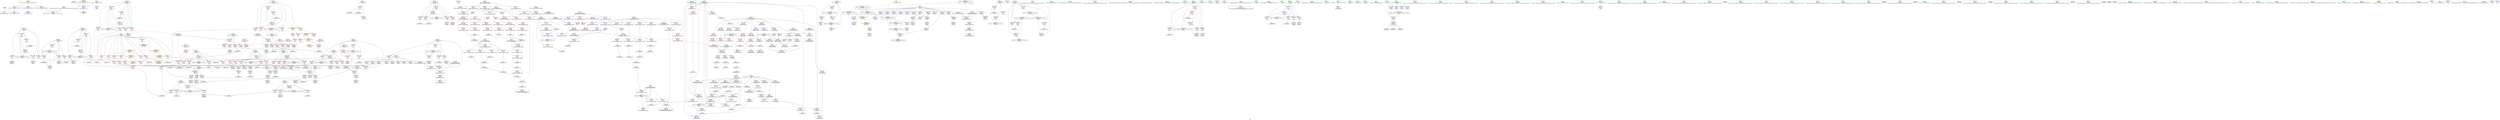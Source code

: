 digraph "SVFG" {
	label="SVFG";

	Node0x56323da36cd0 [shape=record,color=grey,label="{NodeID: 0\nNullPtr}"];
	Node0x56323da36cd0 -> Node0x56323da67bf0[style=solid];
	Node0x56323da36cd0 -> Node0x56323da6e9f0[style=solid];
	Node0x56323da6eaf0 [shape=record,color=blue,label="{NodeID: 443\n8\<--69\n_ZL2pi\<--call\n__cxx_global_var_init.1\n|{<s0>33}}"];
	Node0x56323da6eaf0:s0 -> Node0x56323dacf720[style=dashed,color=blue];
	Node0x56323da71fd0 [shape=record,color=red,label="{NodeID: 277\n671\<--18\n\<--N\n_Z3runv\n}"];
	Node0x56323da71fd0 -> Node0x56323da90590[style=solid];
	Node0x56323da62550 [shape=record,color=green,label="{NodeID: 111\n840\<--841\nT\<--T_field_insensitive\nmain\n}"];
	Node0x56323da62550 -> Node0x56323da6df70[style=solid];
	Node0x56323da62550 -> Node0x56323da828b0[style=solid];
	Node0x56323da91910 [shape=record,color=grey,label="{NodeID: 720\n563 = cmp(562, 396, )\n}"];
	Node0x56323da6bd50 [shape=record,color=red,label="{NodeID: 388\n512\<--511\n\<--arrayidx4\n_Z5clickii\n}"];
	Node0x56323da6bd50 -> Node0x56323da8c690[style=solid];
	Node0x56323da671c0 [shape=record,color=purple,label="{NodeID: 222\n864\<--35\n\<--.str.5\nmain\n}"];
	Node0x56323da63760 [shape=record,color=green,label="{NodeID: 56\n86\<--87\ntm\<--tm_field_insensitive\n_ZN4Date7weekdayENS_4dateE\n}"];
	Node0x56323da63760 -> Node0x56323da72580[style=solid];
	Node0x56323da63760 -> Node0x56323da6ef00[style=solid];
	Node0x56323daf8910 [shape=record,color=black,label="{NodeID: 997\n168 = PHI()\n1st arg _ZN4Date8date2intENS_4dateE }"];
	Node0x56323daf8910 -> Node0x56323da6f170[style=solid];
	Node0x56323da8c690 [shape=record,color=grey,label="{NodeID: 665\n513 = Binary(508, 512, )\n}"];
	Node0x56323da8c690 -> Node0x56323da80eb0[style=solid];
	Node0x56323da81530 [shape=record,color=blue,label="{NodeID: 499\n616\<--658\ni\<--inc\n_Z3runv\n}"];
	Node0x56323da81530 -> Node0x56323dab50a0[style=dashed];
	Node0x56323da74d50 [shape=record,color=red,label="{NodeID: 333\n398\<--356\n\<--ox.addr\n_Z6iszeroii\n}"];
	Node0x56323da74d50 -> Node0x56323da89f90[style=solid];
	Node0x56323da6a5c0 [shape=record,color=black,label="{NodeID: 167\n705\<--704\ntobool\<--\n_Z3runv\n}"];
	Node0x56323da523a0 [shape=record,color=green,label="{NodeID: 1\n7\<--1\n__dso_handle\<--dummyObj\nGlob }"];
	Node0x56323da7a2d0 [shape=record,color=black,label="{NodeID: 776\nMR_69V_7 = PHI(MR_69V_8, MR_69V_3, )\npts\{170000 \}\n|{|<s3>14}}"];
	Node0x56323da7a2d0 -> Node0x56323da6c160[style=dashed];
	Node0x56323da7a2d0 -> Node0x56323daac690[style=dashed];
	Node0x56323da7a2d0 -> Node0x56323da7a2d0[style=dashed];
	Node0x56323da7a2d0:s3 -> Node0x56323da80aa0[style=dashed,color=red];
	Node0x56323da6ebc0 [shape=record,color=blue,label="{NodeID: 444\n90\<--80\n\<--a.coerce0\n_ZN4Date7weekdayENS_4dateE\n}"];
	Node0x56323da6ebc0 -> Node0x56323da6e110[style=dashed];
	Node0x56323da720a0 [shape=record,color=red,label="{NodeID: 278\n712\<--18\n\<--N\n_Z3runv\n}"];
	Node0x56323da720a0 -> Node0x56323da90e90[style=solid];
	Node0x56323da62620 [shape=record,color=green,label="{NodeID: 112\n842\<--843\ncas\<--cas_field_insensitive\nmain\n}"];
	Node0x56323da62620 -> Node0x56323da6e040[style=solid];
	Node0x56323da62620 -> Node0x56323da827e0[style=solid];
	Node0x56323da62620 -> Node0x56323da82980[style=solid];
	Node0x56323da91a90 [shape=record,color=grey,label="{NodeID: 721\n120 = cmp(119, 104, )\n}"];
	Node0x56323da6be20 [shape=record,color=red,label="{NodeID: 389\n519\<--518\n\<--arrayidx6\n_Z5clickii\n}"];
	Node0x56323da6be20 -> Node0x56323da8c390[style=solid];
	Node0x56323da67290 [shape=record,color=purple,label="{NodeID: 223\n872\<--37\n\<--.str.6\nmain\n}"];
	Node0x56323da63830 [shape=record,color=green,label="{NodeID: 57\n88\<--89\nty\<--ty_field_insensitive\n_ZN4Date7weekdayENS_4dateE\n}"];
	Node0x56323da63830 -> Node0x56323da72650[style=solid];
	Node0x56323da63830 -> Node0x56323da72720[style=solid];
	Node0x56323da63830 -> Node0x56323da727f0[style=solid];
	Node0x56323da63830 -> Node0x56323da728c0[style=solid];
	Node0x56323da63830 -> Node0x56323da6efd0[style=solid];
	Node0x56323da8c810 [shape=record,color=grey,label="{NodeID: 666\n239 = Binary(236, 238, )\n}"];
	Node0x56323da8c810 -> Node0x56323da68540[style=solid];
	Node0x56323da81600 [shape=record,color=blue,label="{NodeID: 500\n618\<--19\ncnt\<--\n_Z3runv\n}"];
	Node0x56323da81600 -> Node0x56323dac17a0[style=dashed];
	Node0x56323da74e20 [shape=record,color=red,label="{NodeID: 334\n371\<--358\n\<--oy.addr\n_Z6iszeroii\n}"];
	Node0x56323da74e20 -> Node0x56323da68c90[style=solid];
	Node0x56323da6a690 [shape=record,color=black,label="{NodeID: 168\n722\<--721\nidxprom32\<--\n_Z3runv\n}"];
	Node0x56323da52430 [shape=record,color=green,label="{NodeID: 2\n9\<--1\n\<--dummyObj\nCan only get source location for instruction, argument, global var or function.}"];
	Node0x56323da6ec90 [shape=record,color=blue,label="{NodeID: 445\n92\<--81\n\<--a.coerce1\n_ZN4Date7weekdayENS_4dateE\n}"];
	Node0x56323da6ec90 -> Node0x56323da6e1e0[style=dashed];
	Node0x56323da72170 [shape=record,color=red,label="{NodeID: 279\n718\<--18\n\<--N\n_Z3runv\n}"];
	Node0x56323da72170 -> Node0x56323da91190[style=solid];
	Node0x56323da626f0 [shape=record,color=green,label="{NodeID: 113\n849\<--850\nfreopen\<--freopen_field_insensitive\n}"];
	Node0x56323da91c10 [shape=record,color=grey,label="{NodeID: 722\n252 = cmp(251, 19, )\n}"];
	Node0x56323da6bef0 [shape=record,color=red,label="{NodeID: 390\n543\<--542\n\<--arrayidx19\n_Z5clickii\n}"];
	Node0x56323da6bef0 -> Node0x56323da69c00[style=solid];
	Node0x56323da67360 [shape=record,color=purple,label="{NodeID: 224\n894\<--39\nllvm.global_ctors_0\<--llvm.global_ctors\nGlob }"];
	Node0x56323da67360 -> Node0x56323da6e7f0[style=solid];
	Node0x56323da63900 [shape=record,color=green,label="{NodeID: 58\n99\<--100\nllvm.memcpy.p0i8.p0i8.i64\<--llvm.memcpy.p0i8.p0i8.i64_field_insensitive\n}"];
	Node0x56323da8c990 [shape=record,color=grey,label="{NodeID: 667\n331 = Binary(330, 329, )\n}"];
	Node0x56323da8c990 -> Node0x56323da7fc00[style=solid];
	Node0x56323da816d0 [shape=record,color=blue,label="{NodeID: 501\n620\<--19\ni2\<--\n_Z3runv\n}"];
	Node0x56323da816d0 -> Node0x56323da784d0[style=dashed];
	Node0x56323da74ef0 [shape=record,color=red,label="{NodeID: 335\n382\<--358\n\<--oy.addr\n_Z6iszeroii\n}"];
	Node0x56323da74ef0 -> Node0x56323da68f00[style=solid];
	Node0x56323da6a760 [shape=record,color=black,label="{NodeID: 169\n725\<--724\nidxprom34\<--\n_Z3runv\n}"];
	Node0x56323da51090 [shape=record,color=green,label="{NodeID: 3\n19\<--1\n\<--dummyObj\nCan only get source location for instruction, argument, global var or function.}"];
	Node0x56323da6ed60 [shape=record,color=blue, style = dotted,label="{NodeID: 446\n897\<--899\noffset_0\<--dummyVal\n_ZN4Date7weekdayENS_4dateE\n}"];
	Node0x56323da6ed60 -> Node0x56323da72cd0[style=dashed];
	Node0x56323da6ed60 -> Node0x56323da72da0[style=dashed];
	Node0x56323da72240 [shape=record,color=red,label="{NodeID: 280\n756\<--18\n\<--N\n_Z3runv\n}"];
	Node0x56323da72240 -> Node0x56323da91610[style=solid];
	Node0x56323da679f0 [shape=record,color=green,label="{NodeID: 114\n866\<--867\n_ZStlsISt11char_traitsIcEERSt13basic_ostreamIcT_ES5_PKc\<--_ZStlsISt11char_traitsIcEERSt13basic_ostreamIcT_ES5_PKc_field_insensitive\n}"];
	Node0x56323da91d90 [shape=record,color=grey,label="{NodeID: 723\n256 = cmp(255, 19, )\n}"];
	Node0x56323da91d90 -> Node0x56323da88c70[style=solid];
	Node0x56323da6bfc0 [shape=record,color=red,label="{NodeID: 391\n569\<--568\n\<--arrayidx31\n_Z5clickii\n}"];
	Node0x56323da6bfc0 -> Node0x56323da8ed90[style=solid];
	Node0x56323da67460 [shape=record,color=purple,label="{NodeID: 225\n895\<--39\nllvm.global_ctors_1\<--llvm.global_ctors\nGlob }"];
	Node0x56323da67460 -> Node0x56323da6e8f0[style=solid];
	Node0x56323da63a00 [shape=record,color=green,label="{NodeID: 59\n164\<--165\n_ZN4Date8date2intENS_4dateE\<--_ZN4Date8date2intENS_4dateE_field_insensitive\n}"];
	Node0x56323da8cb10 [shape=record,color=grey,label="{NodeID: 668\n317 = Binary(316, 128, )\n}"];
	Node0x56323da8cb10 -> Node0x56323da68950[style=solid];
	Node0x56323da817a0 [shape=record,color=blue,label="{NodeID: 502\n622\<--19\nj\<--\n_Z3runv\n}"];
	Node0x56323da817a0 -> Node0x56323da6ca50[style=dashed];
	Node0x56323da817a0 -> Node0x56323da6cb20[style=dashed];
	Node0x56323da817a0 -> Node0x56323da6cbf0[style=dashed];
	Node0x56323da817a0 -> Node0x56323da6ccc0[style=dashed];
	Node0x56323da817a0 -> Node0x56323da81940[style=dashed];
	Node0x56323da817a0 -> Node0x56323da789d0[style=dashed];
	Node0x56323da74fc0 [shape=record,color=red,label="{NodeID: 336\n405\<--358\n\<--oy.addr\n_Z6iszeroii\n}"];
	Node0x56323da74fc0 -> Node0x56323da89690[style=solid];
	Node0x56323da6a830 [shape=record,color=black,label="{NodeID: 170\n728\<--727\ntobool36\<--\n_Z3runv\n}"];
	Node0x56323da51120 [shape=record,color=green,label="{NodeID: 4\n21\<--1\n_ZL3dx8\<--dummyObj\nGlob }"];
	Node0x56323da6ee30 [shape=record,color=blue, style = dotted,label="{NodeID: 447\n900\<--902\noffset_1\<--dummyVal\n_ZN4Date7weekdayENS_4dateE\n}"];
	Node0x56323da6ee30 -> Node0x56323da72990[style=dashed];
	Node0x56323da6ee30 -> Node0x56323da72a60[style=dashed];
	Node0x56323da6ee30 -> Node0x56323da72b30[style=dashed];
	Node0x56323da6ee30 -> Node0x56323da72c00[style=dashed];
	Node0x56323da72310 [shape=record,color=red,label="{NodeID: 281\n762\<--18\n\<--N\n_Z3runv\n}"];
	Node0x56323da72310 -> Node0x56323da91490[style=solid];
	Node0x56323da67af0 [shape=record,color=green,label="{NodeID: 115\n41\<--889\n_GLOBAL__sub_I_zck921031_0_0.cpp\<--_GLOBAL__sub_I_zck921031_0_0.cpp_field_insensitive\n}"];
	Node0x56323da67af0 -> Node0x56323da6e8f0[style=solid];
	Node0x56323da91f10 [shape=record,color=grey,label="{NodeID: 724\n583 = cmp(582, 19, )\n}"];
	Node0x56323da6c090 [shape=record,color=red,label="{NodeID: 392\n576\<--575\n\<--arrayidx35\n_Z5clickii\n}"];
	Node0x56323da6c090 -> Node0x56323da8ef10[style=solid];
	Node0x56323da67560 [shape=record,color=purple,label="{NodeID: 226\n896\<--39\nllvm.global_ctors_2\<--llvm.global_ctors\nGlob }"];
	Node0x56323da67560 -> Node0x56323da6e9f0[style=solid];
	Node0x56323da63b00 [shape=record,color=green,label="{NodeID: 60\n169\<--170\na\<--a_field_insensitive\n_ZN4Date8date2intENS_4dateE\n}"];
	Node0x56323da63b00 -> Node0x56323da682d0[style=solid];
	Node0x56323da63b00 -> Node0x56323da701c0[style=solid];
	Node0x56323da63b00 -> Node0x56323da70290[style=solid];
	Node0x56323da63b00 -> Node0x56323da70360[style=solid];
	Node0x56323da63b00 -> Node0x56323da70430[style=solid];
	Node0x56323da63b00 -> Node0x56323da70500[style=solid];
	Node0x56323da63b00 -> Node0x56323da705d0[style=solid];
	Node0x56323da63b00 -> Node0x56323da706a0[style=solid];
	Node0x56323da8cc90 [shape=record,color=grey,label="{NodeID: 669\n699 = Binary(698, 128, )\n}"];
	Node0x56323da8cc90 -> Node0x56323da81a10[style=solid];
	Node0x56323da81870 [shape=record,color=blue,label="{NodeID: 503\n689\<--466\narrayidx17\<--\n_Z3runv\n}"];
	Node0x56323da81870 -> Node0x56323dab4ba0[style=dashed];
	Node0x56323da75090 [shape=record,color=red,label="{NodeID: 337\n394\<--360\n\<--c\n_Z6iszeroii\n}"];
	Node0x56323da75090 -> Node0x56323da8fc90[style=solid];
	Node0x56323da6a900 [shape=record,color=black,label="{NodeID: 171\n766\<--765\nidxprom55\<--\n_Z3runv\n}"];
	Node0x56323da511b0 [shape=record,color=green,label="{NodeID: 5\n22\<--1\n_ZL3dy8\<--dummyObj\nGlob }"];
	Node0x56323da6ef00 [shape=record,color=blue,label="{NodeID: 448\n86\<--116\ntm\<--cond\n_ZN4Date7weekdayENS_4dateE\n}"];
	Node0x56323da6ef00 -> Node0x56323da72580[style=dashed];
	Node0x56323da723e0 [shape=record,color=red,label="{NodeID: 282\n845\<--29\n\<--stdin\nmain\n}"];
	Node0x56323da723e0 -> Node0x56323da6ad10[style=solid];
	Node0x56323da67bf0 [shape=record,color=black,label="{NodeID: 116\n2\<--3\ndummyVal\<--dummyVal\n}"];
	Node0x56323da92090 [shape=record,color=grey,label="{NodeID: 725\n580 = cmp(579, 19, )\n}"];
	Node0x56323da6c160 [shape=record,color=red,label="{NodeID: 393\n600\<--599\n\<--arrayidx49\n_Z5clickii\n}"];
	Node0x56323da6c160 -> Node0x56323da6a010[style=solid];
	Node0x56323da67660 [shape=record,color=purple,label="{NodeID: 227\n101\<--82\nmonth\<--a\n_ZN4Date7weekdayENS_4dateE\n}"];
	Node0x56323da67660 -> Node0x56323da72990[style=solid];
	Node0x56323da63bd0 [shape=record,color=green,label="{NodeID: 61\n171\<--172\ncoerce\<--coerce_field_insensitive\n_ZN4Date8date2intENS_4dateE\n}"];
	Node0x56323da63bd0 -> Node0x56323da683a0[style=solid];
	Node0x56323da63bd0 -> Node0x56323da70770[style=solid];
	Node0x56323da63bd0 -> Node0x56323da70840[style=solid];
	Node0x56323dac60f0 [shape=record,color=yellow,style=double,label="{NodeID: 836\n51V_1 = ENCHI(MR_51V_0)\npts\{1 \}\nFun[_Z5clickii]|{|<s4>11|<s5>12|<s6>13}}"];
	Node0x56323dac60f0 -> Node0x56323da6bd50[style=dashed];
	Node0x56323dac60f0 -> Node0x56323da6be20[style=dashed];
	Node0x56323dac60f0 -> Node0x56323da6bfc0[style=dashed];
	Node0x56323dac60f0 -> Node0x56323da6c090[style=dashed];
	Node0x56323dac60f0:s4 -> Node0x56323dac4970[style=dashed,color=red];
	Node0x56323dac60f0:s5 -> Node0x56323dac4970[style=dashed,color=red];
	Node0x56323dac60f0:s6 -> Node0x56323dac60f0[style=dashed,color=red];
	Node0x56323da8ce10 [shape=record,color=grey,label="{NodeID: 670\n308 = Binary(307, 305, )\n}"];
	Node0x56323da8ce10 -> Node0x56323da7fa60[style=solid];
	Node0x56323da81940 [shape=record,color=blue,label="{NodeID: 504\n622\<--694\nj\<--inc19\n_Z3runv\n}"];
	Node0x56323da81940 -> Node0x56323da6ca50[style=dashed];
	Node0x56323da81940 -> Node0x56323da6cb20[style=dashed];
	Node0x56323da81940 -> Node0x56323da6cbf0[style=dashed];
	Node0x56323da81940 -> Node0x56323da6ccc0[style=dashed];
	Node0x56323da81940 -> Node0x56323da81940[style=dashed];
	Node0x56323da81940 -> Node0x56323da789d0[style=dashed];
	Node0x56323da75160 [shape=record,color=red,label="{NodeID: 338\n399\<--360\n\<--c\n_Z6iszeroii\n}"];
	Node0x56323da75160 -> Node0x56323da690a0[style=solid];
	Node0x56323da6a9d0 [shape=record,color=black,label="{NodeID: 172\n769\<--768\nidxprom57\<--\n_Z3runv\n}"];
	Node0x56323da51240 [shape=record,color=green,label="{NodeID: 6\n23\<--1\n_ZSt3cin\<--dummyObj\nGlob }"];
	Node0x56323da6efd0 [shape=record,color=blue,label="{NodeID: 449\n88\<--130\nty\<--cond10\n_ZN4Date7weekdayENS_4dateE\n}"];
	Node0x56323da6efd0 -> Node0x56323da72650[style=dashed];
	Node0x56323da6efd0 -> Node0x56323da72720[style=dashed];
	Node0x56323da6efd0 -> Node0x56323da727f0[style=dashed];
	Node0x56323da6efd0 -> Node0x56323da728c0[style=dashed];
	Node0x56323da724b0 [shape=record,color=red,label="{NodeID: 283\n851\<--34\n\<--stdout\nmain\n}"];
	Node0x56323da724b0 -> Node0x56323da6ade0[style=solid];
	Node0x56323da67cf0 [shape=record,color=black,label="{NodeID: 117\n837\<--19\nmain_ret\<--\nmain\n}"];
	Node0x56323da92210 [shape=record,color=grey,label="{NodeID: 726\n248 = cmp(247, 19, )\n}"];
	Node0x56323da6c230 [shape=record,color=red,label="{NodeID: 394\n645\<--616\n\<--i\n_Z3runv\n}"];
	Node0x56323da6c230 -> Node0x56323da90410[style=solid];
	Node0x56323da67730 [shape=record,color=purple,label="{NodeID: 228\n106\<--82\nmonth1\<--a\n_ZN4Date7weekdayENS_4dateE\n}"];
	Node0x56323da67730 -> Node0x56323da72a60[style=solid];
	Node0x56323da63ca0 [shape=record,color=green,label="{NodeID: 62\n173\<--174\nret\<--ret_field_insensitive\n_ZN4Date8date2intENS_4dateE\n}"];
	Node0x56323da63ca0 -> Node0x56323da72f40[style=solid];
	Node0x56323da63ca0 -> Node0x56323da73010[style=solid];
	Node0x56323da63ca0 -> Node0x56323da6f3e0[style=solid];
	Node0x56323da63ca0 -> Node0x56323da6f720[style=solid];
	Node0x56323dac6200 [shape=record,color=yellow,style=double,label="{NodeID: 837\n53V_1 = ENCHI(MR_53V_0)\npts\{20 \}\nFun[_Z5clickii]|{|<s4>11|<s5>12|<s6>13}}"];
	Node0x56323dac6200 -> Node0x56323da71af0[style=dashed];
	Node0x56323dac6200 -> Node0x56323da71bc0[style=dashed];
	Node0x56323dac6200 -> Node0x56323da71c90[style=dashed];
	Node0x56323dac6200 -> Node0x56323da71d60[style=dashed];
	Node0x56323dac6200:s4 -> Node0x56323dac4a80[style=dashed,color=red];
	Node0x56323dac6200:s5 -> Node0x56323dac4a80[style=dashed,color=red];
	Node0x56323dac6200:s6 -> Node0x56323dac6200[style=dashed,color=red];
	Node0x56323da8cf90 [shape=record,color=grey,label="{NodeID: 671\n296 = Binary(295, 294, )\n}"];
	Node0x56323da8cf90 -> Node0x56323da7f8c0[style=solid];
	Node0x56323da81a10 [shape=record,color=blue,label="{NodeID: 505\n620\<--699\ni2\<--inc22\n_Z3runv\n}"];
	Node0x56323da81a10 -> Node0x56323da784d0[style=dashed];
	Node0x56323da75230 [shape=record,color=red,label="{NodeID: 339\n406\<--360\n\<--c\n_Z6iszeroii\n}"];
	Node0x56323da75230 -> Node0x56323da69170[style=solid];
	Node0x56323da6aaa0 [shape=record,color=black,label="{NodeID: 173\n772\<--771\ntobool59\<--\n_Z3runv\n}"];
	Node0x56323da5f7b0 [shape=record,color=green,label="{NodeID: 7\n24\<--1\n_ZSt4cout\<--dummyObj\nGlob }"];
	Node0x56323dabf9a0 [shape=record,color=black,label="{NodeID: 782\nMR_100V_8 = PHI(MR_100V_9, MR_100V_3, )\npts\{619 \}\n}"];
	Node0x56323dabf9a0 -> Node0x56323da6c570[style=dashed];
	Node0x56323dabf9a0 -> Node0x56323da6c640[style=dashed];
	Node0x56323dabf9a0 -> Node0x56323da82300[style=dashed];
	Node0x56323dabf9a0 -> Node0x56323dab55a0[style=dashed];
	Node0x56323dabf9a0 -> Node0x56323dabf9a0[style=dashed];
	Node0x56323da6f0a0 [shape=record,color=blue,label="{NodeID: 450\n177\<--167\n\<--a.coerce0\n_ZN4Date8date2intENS_4dateE\n}"];
	Node0x56323da6f0a0 -> Node0x56323da6e2b0[style=dashed];
	Node0x56323da72580 [shape=record,color=red,label="{NodeID: 284\n145\<--86\n\<--tm\n_ZN4Date7weekdayENS_4dateE\n}"];
	Node0x56323da72580 -> Node0x56323da68060[style=solid];
	Node0x56323da67dc0 [shape=record,color=black,label="{NodeID: 118\n52\<--53\n\<--_ZNSt8ios_base4InitD1Ev\nCan only get source location for instruction, argument, global var or function.}"];
	Node0x56323da92390 [shape=record,color=grey,label="{NodeID: 727\n591 = cmp(589, 590, )\n}"];
	Node0x56323da6c300 [shape=record,color=red,label="{NodeID: 395\n649\<--616\n\<--i\n_Z3runv\n}"];
	Node0x56323da6c300 -> Node0x56323da6a0e0[style=solid];
	Node0x56323da67800 [shape=record,color=purple,label="{NodeID: 229\n111\<--82\nmonth2\<--a\n_ZN4Date7weekdayENS_4dateE\n}"];
	Node0x56323da67800 -> Node0x56323da72b30[style=solid];
	Node0x56323da63d70 [shape=record,color=green,label="{NodeID: 63\n175\<--176\ni\<--i_field_insensitive\n_ZN4Date8date2intENS_4dateE\n}"];
	Node0x56323da63d70 -> Node0x56323da730e0[style=solid];
	Node0x56323da63d70 -> Node0x56323da731b0[style=solid];
	Node0x56323da63d70 -> Node0x56323da6f580[style=solid];
	Node0x56323da63d70 -> Node0x56323da6f650[style=solid];
	Node0x56323da8d110 [shape=record,color=grey,label="{NodeID: 672\n300 = Binary(299, 128, )\n}"];
	Node0x56323da8d110 -> Node0x56323da7f990[style=solid];
	Node0x56323da81ae0 [shape=record,color=blue,label="{NodeID: 506\n624\<--466\nflag\<--\n_Z3runv\n}"];
	Node0x56323da81ae0 -> Node0x56323dac1ca0[style=dashed];
	Node0x56323da75300 [shape=record,color=red,label="{NodeID: 340\n440\<--360\n\<--c\n_Z6iszeroii\n}"];
	Node0x56323da75300 -> Node0x56323da89810[style=solid];
	Node0x56323da6ab70 [shape=record,color=black,label="{NodeID: 174\n805\<--804\n\<--arraydecay\n_Z3RSTIA310_A310_bEvRT_\n}"];
	Node0x56323da5f840 [shape=record,color=green,label="{NodeID: 8\n25\<--1\n.str\<--dummyObj\nGlob }"];
	Node0x56323dabfea0 [shape=record,color=black,label="{NodeID: 783\nMR_112V_3 = PHI(MR_112V_4, MR_112V_2, )\npts\{631 \}\n}"];
	Node0x56323dabfea0 -> Node0x56323da6d680[style=dashed];
	Node0x56323dabfea0 -> Node0x56323da6d750[style=dashed];
	Node0x56323dabfea0 -> Node0x56323da6d820[style=dashed];
	Node0x56323dabfea0 -> Node0x56323da824a0[style=dashed];
	Node0x56323da6f170 [shape=record,color=blue,label="{NodeID: 451\n179\<--168\n\<--a.coerce1\n_ZN4Date8date2intENS_4dateE\n}"];
	Node0x56323da6f170 -> Node0x56323da6e380[style=dashed];
	Node0x56323da72650 [shape=record,color=red,label="{NodeID: 285\n132\<--88\n\<--ty\n_ZN4Date7weekdayENS_4dateE\n}"];
	Node0x56323da72650 -> Node0x56323da8ad10[style=solid];
	Node0x56323da67ec0 [shape=record,color=black,label="{NodeID: 119\n94\<--82\n\<--a\n_ZN4Date7weekdayENS_4dateE\n}"];
	Node0x56323da67ec0 -> Node0x56323da6fe80[style=solid];
	Node0x56323da67ec0 -> Node0x56323da6ff50[style=solid];
	Node0x56323da92510 [shape=record,color=grey,label="{NodeID: 728\n587 = cmp(585, 586, )\n}"];
	Node0x56323da6c3d0 [shape=record,color=red,label="{NodeID: 396\n657\<--616\n\<--i\n_Z3runv\n}"];
	Node0x56323da6c3d0 -> Node0x56323da8bc10[style=solid];
	Node0x56323da678d0 [shape=record,color=purple,label="{NodeID: 230\n118\<--82\nmonth3\<--a\n_ZN4Date7weekdayENS_4dateE\n}"];
	Node0x56323da678d0 -> Node0x56323da72c00[style=solid];
	Node0x56323da63e40 [shape=record,color=green,label="{NodeID: 64\n207\<--208\n_ZN4Date4leapEi\<--_ZN4Date4leapEi_field_insensitive\n}"];
	Node0x56323da8d290 [shape=record,color=grey,label="{NodeID: 673\n127 = Binary(126, 128, )\n}"];
	Node0x56323da8d290 -> Node0x56323da886d0[style=solid];
	Node0x56323da81bb0 [shape=record,color=blue,label="{NodeID: 507\n624\<--708\nflag\<--\n_Z3runv\n}"];
	Node0x56323da81bb0 -> Node0x56323dab0ad0[style=dashed];
	Node0x56323da81bb0 -> Node0x56323dac1ca0[style=dashed];
	Node0x56323da753d0 [shape=record,color=red,label="{NodeID: 341\n412\<--362\n\<--x\n_Z6iszeroii\n}"];
	Node0x56323da753d0 -> Node0x56323da8fb10[style=solid];
	Node0x56323da6ac40 [shape=record,color=black,label="{NodeID: 175\n818\<--817\n\<--arraydecay\n_Z3RSTIA310_A310_cEvRT_\n}"];
	Node0x56323da5f8d0 [shape=record,color=green,label="{NodeID: 9\n27\<--1\n.str.2\<--dummyObj\nGlob }"];
	Node0x56323dac03a0 [shape=record,color=black,label="{NodeID: 784\nMR_114V_2 = PHI(MR_114V_4, MR_114V_1, )\npts\{633 \}\n}"];
	Node0x56323dac03a0 -> Node0x56323da82230[style=dashed];
	Node0x56323da6f240 [shape=record,color=blue, style = dotted,label="{NodeID: 452\n903\<--905\noffset_0\<--dummyVal\n_ZN4Date8date2intENS_4dateE\n}"];
	Node0x56323da6f240 -> Node0x56323da73280[style=dashed];
	Node0x56323da6f240 -> Node0x56323da73350[style=dashed];
	Node0x56323da6f240 -> Node0x56323da73420[style=dashed];
	Node0x56323da6f240 -> Node0x56323da734f0[style=dashed];
	Node0x56323da6f240 -> Node0x56323da735c0[style=dashed];
	Node0x56323da72720 [shape=record,color=red,label="{NodeID: 286\n133\<--88\n\<--ty\n_ZN4Date7weekdayENS_4dateE\n}"];
	Node0x56323da72720 -> Node0x56323da8d590[style=solid];
	Node0x56323da67f90 [shape=record,color=black,label="{NodeID: 120\n95\<--84\n\<--coerce\n_ZN4Date7weekdayENS_4dateE\n}"];
	Node0x56323da67f90 -> Node0x56323da70020[style=solid];
	Node0x56323da67f90 -> Node0x56323da700f0[style=solid];
	Node0x56323daaaca0 [shape=record,color=black,label="{NodeID: 729\nMR_82V_5 = PHI(MR_82V_1, MR_82V_3, )\npts\{478 \}\n}"];
	Node0x56323da6c4a0 [shape=record,color=red,label="{NodeID: 397\n737\<--618\n\<--cnt\n_Z3runv\n}"];
	Node0x56323da6c4a0 -> Node0x56323da8dd10[style=solid];
	Node0x56323da6fa70 [shape=record,color=purple,label="{NodeID: 231\n122\<--82\nyear\<--a\n_ZN4Date7weekdayENS_4dateE\n}"];
	Node0x56323da6fa70 -> Node0x56323da72cd0[style=solid];
	Node0x56323da63f40 [shape=record,color=green,label="{NodeID: 65\n243\<--244\nyear.addr\<--year.addr_field_insensitive\n_ZN4Date4leapEi\n}"];
	Node0x56323da63f40 -> Node0x56323da739d0[style=solid];
	Node0x56323da63f40 -> Node0x56323da73aa0[style=solid];
	Node0x56323da63f40 -> Node0x56323da73b70[style=solid];
	Node0x56323da63f40 -> Node0x56323da6f8c0[style=solid];
	Node0x56323da8d410 [shape=record,color=grey,label="{NodeID: 674\n287 = Binary(187, 286, )\n}"];
	Node0x56323da8d410 -> Node0x56323da91310[style=solid];
	Node0x56323da81c80 [shape=record,color=blue,label="{NodeID: 508\n626\<--19\ni24\<--\n_Z3runv\n}"];
	Node0x56323da81c80 -> Node0x56323da6ce60[style=dashed];
	Node0x56323da81c80 -> Node0x56323da6cf30[style=dashed];
	Node0x56323da81c80 -> Node0x56323da6d000[style=dashed];
	Node0x56323da81c80 -> Node0x56323da6d0d0[style=dashed];
	Node0x56323da81c80 -> Node0x56323da6d1a0[style=dashed];
	Node0x56323da81c80 -> Node0x56323da82090[style=dashed];
	Node0x56323da81c80 -> Node0x56323dac21a0[style=dashed];
	Node0x56323da754a0 [shape=record,color=red,label="{NodeID: 342\n418\<--362\n\<--x\n_Z6iszeroii\n}"];
	Node0x56323da754a0 -> Node0x56323da8f690[style=solid];
	Node0x56323da6ad10 [shape=record,color=black,label="{NodeID: 176\n848\<--845\ncall\<--\nmain\n}"];
	Node0x56323da5f9a0 [shape=record,color=green,label="{NodeID: 10\n29\<--1\nstdin\<--dummyObj\nGlob }"];
	Node0x56323dac08a0 [shape=record,color=black,label="{NodeID: 785\nMR_36V_6 = PHI(MR_36V_7, MR_36V_4, )\npts\{269 \}\n}"];
	Node0x56323dac08a0 -> Node0x56323da73f80[style=dashed];
	Node0x56323dac08a0 -> Node0x56323da74050[style=dashed];
	Node0x56323dac08a0 -> Node0x56323da74120[style=dashed];
	Node0x56323dac08a0 -> Node0x56323da7fc00[style=dashed];
	Node0x56323da6f310 [shape=record,color=blue, style = dotted,label="{NodeID: 453\n906\<--908\noffset_1\<--dummyVal\n_ZN4Date8date2intENS_4dateE\n}"];
	Node0x56323da6f310 -> Node0x56323da73760[style=dashed];
	Node0x56323da727f0 [shape=record,color=red,label="{NodeID: 287\n137\<--88\n\<--ty\n_ZN4Date7weekdayENS_4dateE\n}"];
	Node0x56323da727f0 -> Node0x56323da8a890[style=solid];
	Node0x56323da68060 [shape=record,color=black,label="{NodeID: 121\n146\<--145\nconv\<--\n_ZN4Date7weekdayENS_4dateE\n}"];
	Node0x56323da68060 -> Node0x56323da8c090[style=solid];
	Node0x56323daaad90 [shape=record,color=black,label="{NodeID: 730\nMR_84V_4 = PHI(MR_84V_1, MR_84V_2, )\npts\{480 \}\n}"];
	Node0x56323da6c570 [shape=record,color=red,label="{NodeID: 398\n774\<--618\n\<--cnt\n_Z3runv\n}"];
	Node0x56323da6c570 -> Node0x56323da8ea90[style=solid];
	Node0x56323da6fb40 [shape=record,color=purple,label="{NodeID: 232\n125\<--82\nyear7\<--a\n_ZN4Date7weekdayENS_4dateE\n}"];
	Node0x56323da6fb40 -> Node0x56323da72da0[style=solid];
	Node0x56323da64010 [shape=record,color=green,label="{NodeID: 66\n262\<--263\n_ZN4Date8int2dateEi\<--_ZN4Date8int2dateEi_field_insensitive\n}"];
	Node0x56323da8d590 [shape=record,color=grey,label="{NodeID: 675\n134 = Binary(133, 135, )\n}"];
	Node0x56323da8d590 -> Node0x56323da8ad10[style=solid];
	Node0x56323da81d50 [shape=record,color=blue,label="{NodeID: 509\n628\<--19\nj28\<--\n_Z3runv\n}"];
	Node0x56323da81d50 -> Node0x56323da6d270[style=dashed];
	Node0x56323da81d50 -> Node0x56323da6d340[style=dashed];
	Node0x56323da81d50 -> Node0x56323da6d410[style=dashed];
	Node0x56323da81d50 -> Node0x56323da6d4e0[style=dashed];
	Node0x56323da81d50 -> Node0x56323da6d5b0[style=dashed];
	Node0x56323da81d50 -> Node0x56323da81d50[style=dashed];
	Node0x56323da81d50 -> Node0x56323da81fc0[style=dashed];
	Node0x56323da81d50 -> Node0x56323dac26a0[style=dashed];
	Node0x56323da75570 [shape=record,color=red,label="{NodeID: 343\n427\<--362\n\<--x\n_Z6iszeroii\n}"];
	Node0x56323da75570 -> Node0x56323da69240[style=solid];
	Node0x56323da6ade0 [shape=record,color=black,label="{NodeID: 177\n854\<--851\ncall1\<--\nmain\n}"];
	Node0x56323da5faa0 [shape=record,color=green,label="{NodeID: 11\n30\<--1\n.str.3\<--dummyObj\nGlob }"];
	Node0x56323dac0da0 [shape=record,color=black,label="{NodeID: 786\nMR_43V_3 = PHI(MR_43V_4, MR_43V_2, )\npts\{2670001 \}\n}"];
	Node0x56323dac0da0 -> Node0x56323da746d0[style=dashed];
	Node0x56323dac0da0 -> Node0x56323da74870[style=dashed];
	Node0x56323dac0da0 -> Node0x56323da74a10[style=dashed];
	Node0x56323dac0da0 -> Node0x56323da6e520[style=dashed];
	Node0x56323dac0da0 -> Node0x56323da7fcd0[style=dashed];
	Node0x56323da6f3e0 [shape=record,color=blue,label="{NodeID: 454\n173\<--202\nret\<--add9\n_ZN4Date8date2intENS_4dateE\n}"];
	Node0x56323da6f3e0 -> Node0x56323daaa490[style=dashed];
	Node0x56323da728c0 [shape=record,color=red,label="{NodeID: 288\n141\<--88\n\<--ty\n_ZN4Date7weekdayENS_4dateE\n}"];
	Node0x56323da728c0 -> Node0x56323da8ba90[style=solid];
	Node0x56323da68130 [shape=record,color=black,label="{NodeID: 122\n151\<--149\nconv17\<--sub16\n_ZN4Date7weekdayENS_4dateE\n}"];
	Node0x56323da68130 -> Node0x56323da8bd90[style=solid];
	Node0x56323daab290 [shape=record,color=black,label="{NodeID: 731\nMR_86V_4 = PHI(MR_86V_1, MR_86V_2, )\npts\{482 \}\n}"];
	Node0x56323da6c640 [shape=record,color=red,label="{NodeID: 399\n788\<--618\n\<--cnt\n_Z3runv\n}"];
	Node0x56323da6fc10 [shape=record,color=purple,label="{NodeID: 233\n153\<--82\nday\<--a\n_ZN4Date7weekdayENS_4dateE\n}"];
	Node0x56323da6fc10 -> Node0x56323da72e70[style=solid];
	Node0x56323da64110 [shape=record,color=green,label="{NodeID: 67\n266\<--267\nretval\<--retval_field_insensitive\n_ZN4Date8int2dateEi\n}"];
	Node0x56323da64110 -> Node0x56323da687b0[style=solid];
	Node0x56323da64110 -> Node0x56323da70c50[style=solid];
	Node0x56323da64110 -> Node0x56323da70d20[style=solid];
	Node0x56323da64110 -> Node0x56323da70df0[style=solid];
	Node0x56323da64110 -> Node0x56323da70ec0[style=solid];
	Node0x56323da64110 -> Node0x56323da70f90[style=solid];
	Node0x56323da64110 -> Node0x56323da71060[style=solid];
	Node0x56323da64110 -> Node0x56323da71130[style=solid];
	Node0x56323da64110 -> Node0x56323da71200[style=solid];
	Node0x56323da64110 -> Node0x56323da712d0[style=solid];
	Node0x56323da64110 -> Node0x56323da713a0[style=solid];
	Node0x56323da8d710 [shape=record,color=grey,label="{NodeID: 676\n294 = Binary(187, 293, )\n}"];
	Node0x56323da8d710 -> Node0x56323da8cf90[style=solid];
	Node0x56323da81e20 [shape=record,color=blue,label="{NodeID: 510\n618\<--738\ncnt\<--inc39\n_Z3runv\n}"];
	Node0x56323da81e20 -> Node0x56323daaab70[style=dashed];
	Node0x56323da75640 [shape=record,color=red,label="{NodeID: 344\n415\<--364\n\<--y\n_Z6iszeroii\n}"];
	Node0x56323da75640 -> Node0x56323da8f810[style=solid];
	Node0x56323da6aeb0 [shape=record,color=purple,label="{NodeID: 178\n50\<--4\n\<--_ZStL8__ioinit\n__cxx_global_var_init\n}"];
	Node0x56323da5fba0 [shape=record,color=green,label="{NodeID: 12\n32\<--1\n.str.4\<--dummyObj\nGlob }"];
	Node0x56323da6f4b0 [shape=record,color=blue,label="{NodeID: 455\n212\<--211\n\<--add11\n_ZN4Date8date2intENS_4dateE\n}"];
	Node0x56323da6f4b0 -> Node0x56323da73830[style=dashed];
	Node0x56323da6f4b0 -> Node0x56323da6f7f0[style=dashed];
	Node0x56323da72990 [shape=record,color=red,label="{NodeID: 289\n102\<--101\n\<--month\n_ZN4Date7weekdayENS_4dateE\n}"];
	Node0x56323da72990 -> Node0x56323da91790[style=solid];
	Node0x56323da68200 [shape=record,color=black,label="{NodeID: 123\n79\<--156\n_ZN4Date7weekdayENS_4dateE_ret\<--rem\n_ZN4Date7weekdayENS_4dateE\n}"];
	Node0x56323daab790 [shape=record,color=black,label="{NodeID: 732\nMR_88V_5 = PHI(MR_88V_1, MR_88V_3, )\npts\{484 \}\n}"];
	Node0x56323da6c710 [shape=record,color=red,label="{NodeID: 400\n664\<--620\n\<--i2\n_Z3runv\n}"];
	Node0x56323da6c710 -> Node0x56323da90a10[style=solid];
	Node0x56323da6fce0 [shape=record,color=purple,label="{NodeID: 234\n90\<--84\n\<--coerce\n_ZN4Date7weekdayENS_4dateE\n}"];
	Node0x56323da6fce0 -> Node0x56323da6ebc0[style=solid];
	Node0x56323da641e0 [shape=record,color=green,label="{NodeID: 68\n268\<--269\na.addr\<--a.addr_field_insensitive\n_ZN4Date8int2dateEi\n}"];
	Node0x56323da641e0 -> Node0x56323da73c40[style=solid];
	Node0x56323da641e0 -> Node0x56323da73d10[style=solid];
	Node0x56323da641e0 -> Node0x56323da73de0[style=solid];
	Node0x56323da641e0 -> Node0x56323da73eb0[style=solid];
	Node0x56323da641e0 -> Node0x56323da73f80[style=solid];
	Node0x56323da641e0 -> Node0x56323da74050[style=solid];
	Node0x56323da641e0 -> Node0x56323da74120[style=solid];
	Node0x56323da641e0 -> Node0x56323da6f990[style=solid];
	Node0x56323da641e0 -> Node0x56323da7f7f0[style=solid];
	Node0x56323da641e0 -> Node0x56323da7f8c0[style=solid];
	Node0x56323da641e0 -> Node0x56323da7fc00[style=solid];
	Node0x56323da8d890 [shape=record,color=grey,label="{NodeID: 677\n749 = Binary(748, 128, )\n}"];
	Node0x56323da8d890 -> Node0x56323da82090[style=solid];
	Node0x56323da81ef0 [shape=record,color=blue,label="{NodeID: 511\n624\<--466\nflag\<--\n_Z3runv\n}"];
	Node0x56323da81ef0 -> Node0x56323dab0ad0[style=dashed];
	Node0x56323da75710 [shape=record,color=red,label="{NodeID: 345\n422\<--364\n\<--y\n_Z6iszeroii\n}"];
	Node0x56323da75710 -> Node0x56323da8f390[style=solid];
	Node0x56323da6af80 [shape=record,color=purple,label="{NodeID: 179\n209\<--11\n\<--_ZN4Date4daysE\n_ZN4Date8date2intENS_4dateE\n}"];
	Node0x56323da6af80 -> Node0x56323da73690[style=solid];
	Node0x56323da5fca0 [shape=record,color=green,label="{NodeID: 13\n34\<--1\nstdout\<--dummyObj\nGlob }"];
	Node0x56323dac17a0 [shape=record,color=black,label="{NodeID: 788\nMR_100V_3 = PHI(MR_100V_4, MR_100V_2, )\npts\{619 \}\n}"];
	Node0x56323dac17a0 -> Node0x56323daaab70[style=dashed];
	Node0x56323dac17a0 -> Node0x56323dabf9a0[style=dashed];
	Node0x56323dac17a0 -> Node0x56323dac17a0[style=dashed];
	Node0x56323da6f580 [shape=record,color=blue,label="{NodeID: 456\n175\<--19\ni\<--\n_ZN4Date8date2intENS_4dateE\n}"];
	Node0x56323da6f580 -> Node0x56323daaa990[style=dashed];
	Node0x56323da72a60 [shape=record,color=red,label="{NodeID: 290\n107\<--106\n\<--month1\n_ZN4Date7weekdayENS_4dateE\n}"];
	Node0x56323da72a60 -> Node0x56323da8e310[style=solid];
	Node0x56323da682d0 [shape=record,color=black,label="{NodeID: 124\n181\<--169\n\<--a\n_ZN4Date8date2intENS_4dateE\n}"];
	Node0x56323da682d0 -> Node0x56323da70910[style=solid];
	Node0x56323da682d0 -> Node0x56323da709e0[style=solid];
	Node0x56323daabc90 [shape=record,color=black,label="{NodeID: 733\nMR_90V_4 = PHI(MR_90V_1, MR_90V_2, )\npts\{486 \}\n}"];
	Node0x56323da6c7e0 [shape=record,color=red,label="{NodeID: 401\n674\<--620\n\<--i2\n_Z3runv\n}"];
	Node0x56323da6c7e0 -> Node0x56323da6a1b0[style=solid];
	Node0x56323da6fdb0 [shape=record,color=purple,label="{NodeID: 235\n92\<--84\n\<--coerce\n_ZN4Date7weekdayENS_4dateE\n}"];
	Node0x56323da6fdb0 -> Node0x56323da6ec90[style=solid];
	Node0x56323da642b0 [shape=record,color=green,label="{NodeID: 69\n270\<--271\ntmp\<--tmp_field_insensitive\n_ZN4Date8int2dateEi\n}"];
	Node0x56323da642b0 -> Node0x56323da68880[style=solid];
	Node0x56323da642b0 -> Node0x56323da741f0[style=solid];
	Node0x56323da8da10 [shape=record,color=grey,label="{NodeID: 678\n744 = Binary(743, 128, )\n}"];
	Node0x56323da8da10 -> Node0x56323da81fc0[style=solid];
	Node0x56323da81fc0 [shape=record,color=blue,label="{NodeID: 512\n628\<--744\nj28\<--inc42\n_Z3runv\n}"];
	Node0x56323da81fc0 -> Node0x56323da6d270[style=dashed];
	Node0x56323da81fc0 -> Node0x56323da6d340[style=dashed];
	Node0x56323da81fc0 -> Node0x56323da6d410[style=dashed];
	Node0x56323da81fc0 -> Node0x56323da6d4e0[style=dashed];
	Node0x56323da81fc0 -> Node0x56323da6d5b0[style=dashed];
	Node0x56323da81fc0 -> Node0x56323da81d50[style=dashed];
	Node0x56323da81fc0 -> Node0x56323da81fc0[style=dashed];
	Node0x56323da81fc0 -> Node0x56323dac26a0[style=dashed];
	Node0x56323da757e0 [shape=record,color=red,label="{NodeID: 346\n430\<--364\n\<--y\n_Z6iszeroii\n}"];
	Node0x56323da757e0 -> Node0x56323da69310[style=solid];
	Node0x56323da6b050 [shape=record,color=purple,label="{NodeID: 180\n212\<--11\n\<--_ZN4Date4daysE\n_ZN4Date8date2intENS_4dateE\n}"];
	Node0x56323da6b050 -> Node0x56323da6f4b0[style=solid];
	Node0x56323da5fda0 [shape=record,color=green,label="{NodeID: 14\n35\<--1\n.str.5\<--dummyObj\nGlob }"];
	Node0x56323dac1ca0 [shape=record,color=black,label="{NodeID: 789\nMR_106V_3 = PHI(MR_106V_5, MR_106V_2, )\npts\{625 \}\n}"];
	Node0x56323dac1ca0 -> Node0x56323da6cd90[style=dashed];
	Node0x56323dac1ca0 -> Node0x56323da81bb0[style=dashed];
	Node0x56323da6f650 [shape=record,color=blue,label="{NodeID: 457\n175\<--224\ni\<--inc\n_ZN4Date8date2intENS_4dateE\n}"];
	Node0x56323da6f650 -> Node0x56323daaa990[style=dashed];
	Node0x56323da72b30 [shape=record,color=red,label="{NodeID: 291\n112\<--111\n\<--month2\n_ZN4Date7weekdayENS_4dateE\n}"];
	Node0x56323da72b30 -> Node0x56323da8e790[style=solid];
	Node0x56323da683a0 [shape=record,color=black,label="{NodeID: 125\n182\<--171\n\<--coerce\n_ZN4Date8date2intENS_4dateE\n}"];
	Node0x56323da683a0 -> Node0x56323da70ab0[style=solid];
	Node0x56323da683a0 -> Node0x56323da70b80[style=solid];
	Node0x56323daac190 [shape=record,color=black,label="{NodeID: 734\nMR_92V_4 = PHI(MR_92V_1, MR_92V_2, )\npts\{488 \}\n}"];
	Node0x56323da6c8b0 [shape=record,color=red,label="{NodeID: 402\n684\<--620\n\<--i2\n_Z3runv\n}"];
	Node0x56323da6c8b0 -> Node0x56323da6a420[style=solid];
	Node0x56323da6fe80 [shape=record,color=purple,label="{NodeID: 236\n897\<--94\noffset_0\<--\n}"];
	Node0x56323da6fe80 -> Node0x56323da6ed60[style=solid];
	Node0x56323da64380 [shape=record,color=green,label="{NodeID: 70\n349\<--350\n_Z6iszeroii\<--_Z6iszeroii_field_insensitive\n}"];
	Node0x56323da8db90 [shape=record,color=grey,label="{NodeID: 679\n280 = Binary(279, 275, )\n}"];
	Node0x56323da8db90 -> Node0x56323da7f7f0[style=solid];
	Node0x56323da82090 [shape=record,color=blue,label="{NodeID: 513\n626\<--749\ni24\<--inc45\n_Z3runv\n}"];
	Node0x56323da82090 -> Node0x56323da6ce60[style=dashed];
	Node0x56323da82090 -> Node0x56323da6cf30[style=dashed];
	Node0x56323da82090 -> Node0x56323da6d000[style=dashed];
	Node0x56323da82090 -> Node0x56323da6d0d0[style=dashed];
	Node0x56323da82090 -> Node0x56323da6d1a0[style=dashed];
	Node0x56323da82090 -> Node0x56323da82090[style=dashed];
	Node0x56323da82090 -> Node0x56323dac21a0[style=dashed];
	Node0x56323da758b0 [shape=record,color=red,label="{NodeID: 347\n374\<--373\n\<--arrayidx2\n_Z6iszeroii\n}"];
	Node0x56323da758b0 -> Node0x56323da68d60[style=solid];
	Node0x56323da6b120 [shape=record,color=purple,label="{NodeID: 181\n227\<--11\narrayidx\<--_ZN4Date4daysE\n_ZN4Date8date2intENS_4dateE\n}"];
	Node0x56323da6b120 -> Node0x56323da73830[style=solid];
	Node0x56323da5fea0 [shape=record,color=green,label="{NodeID: 15\n37\<--1\n.str.6\<--dummyObj\nGlob }"];
	Node0x56323dac21a0 [shape=record,color=black,label="{NodeID: 790\nMR_108V_2 = PHI(MR_108V_4, MR_108V_1, )\npts\{627 \}\n}"];
	Node0x56323dac21a0 -> Node0x56323da81c80[style=dashed];
	Node0x56323da6f720 [shape=record,color=blue,label="{NodeID: 458\n173\<--230\nret\<--add13\n_ZN4Date8date2intENS_4dateE\n}"];
	Node0x56323da6f720 -> Node0x56323daaa490[style=dashed];
	Node0x56323da72c00 [shape=record,color=red,label="{NodeID: 292\n119\<--118\n\<--month3\n_ZN4Date7weekdayENS_4dateE\n}"];
	Node0x56323da72c00 -> Node0x56323da91a90[style=solid];
	Node0x56323da68470 [shape=record,color=black,label="{NodeID: 126\n226\<--223\nidxprom\<--\n_ZN4Date8date2intENS_4dateE\n}"];
	Node0x56323daac690 [shape=record,color=black,label="{NodeID: 735\nMR_69V_10 = PHI(MR_69V_1, MR_69V_7, )\npts\{170000 \}\n|{<s0>13|<s1>20}}"];
	Node0x56323daac690:s0 -> Node0x56323da77fd0[style=dashed,color=blue];
	Node0x56323daac690:s1 -> Node0x56323dab14a0[style=dashed,color=blue];
	Node0x56323da6c980 [shape=record,color=red,label="{NodeID: 403\n698\<--620\n\<--i2\n_Z3runv\n}"];
	Node0x56323da6c980 -> Node0x56323da8cc90[style=solid];
	Node0x56323da6ff50 [shape=record,color=purple,label="{NodeID: 237\n900\<--94\noffset_1\<--\n}"];
	Node0x56323da6ff50 -> Node0x56323da6ee30[style=solid];
	Node0x56323da64480 [shape=record,color=green,label="{NodeID: 71\n354\<--355\nretval\<--retval_field_insensitive\n_Z6iszeroii\n}"];
	Node0x56323da64480 -> Node0x56323da74ae0[style=solid];
	Node0x56323da64480 -> Node0x56323da80280[style=solid];
	Node0x56323da64480 -> Node0x56323da80350[style=solid];
	Node0x56323da64480 -> Node0x56323da80690[style=solid];
	Node0x56323da64480 -> Node0x56323da80830[style=solid];
	Node0x56323daaf4b0 [shape=record,color=yellow,style=double,label="{NodeID: 846\n67V_1 = ENCHI(MR_67V_0)\npts\{150000 \}\nFun[_Z5clickii]|{<s0>11|<s1>12|<s2>13}}"];
	Node0x56323daaf4b0:s0 -> Node0x56323dac50a0[style=dashed,color=red];
	Node0x56323daaf4b0:s1 -> Node0x56323dac50a0[style=dashed,color=red];
	Node0x56323daaf4b0:s2 -> Node0x56323daaf4b0[style=dashed,color=red];
	Node0x56323da8dd10 [shape=record,color=grey,label="{NodeID: 680\n738 = Binary(737, 128, )\n}"];
	Node0x56323da8dd10 -> Node0x56323da81e20[style=solid];
	Node0x56323da82160 [shape=record,color=blue,label="{NodeID: 514\n630\<--19\ni47\<--\n_Z3runv\n}"];
	Node0x56323da82160 -> Node0x56323dabfea0[style=dashed];
	Node0x56323da75980 [shape=record,color=red,label="{NodeID: 348\n385\<--384\n\<--arrayidx6\n_Z6iszeroii\n}"];
	Node0x56323da75980 -> Node0x56323da68fd0[style=solid];
	Node0x56323da6b1f0 [shape=record,color=purple,label="{NodeID: 182\n233\<--11\n\<--_ZN4Date4daysE\n_ZN4Date8date2intENS_4dateE\n}"];
	Node0x56323da6b1f0 -> Node0x56323da6f7f0[style=solid];
	Node0x56323da5ffa0 [shape=record,color=green,label="{NodeID: 16\n40\<--1\n\<--dummyObj\nCan only get source location for instruction, argument, global var or function.}"];
	Node0x56323dac26a0 [shape=record,color=black,label="{NodeID: 791\nMR_110V_2 = PHI(MR_110V_3, MR_110V_1, )\npts\{629 \}\n}"];
	Node0x56323dac26a0 -> Node0x56323da81d50[style=dashed];
	Node0x56323dac26a0 -> Node0x56323dac26a0[style=dashed];
	Node0x56323da6f7f0 [shape=record,color=blue,label="{NodeID: 459\n233\<--235\n\<--\n_ZN4Date8date2intENS_4dateE\n}"];
	Node0x56323da72cd0 [shape=record,color=red,label="{NodeID: 293\n123\<--122\n\<--year\n_ZN4Date7weekdayENS_4dateE\n}"];
	Node0x56323da72cd0 -> Node0x56323da886d0[style=solid];
	Node0x56323da68540 [shape=record,color=black,label="{NodeID: 127\n166\<--239\n_ZN4Date8date2intENS_4dateE_ret\<--add14\n_ZN4Date8date2intENS_4dateE\n}"];
	Node0x56323da6ca50 [shape=record,color=red,label="{NodeID: 404\n670\<--622\n\<--j\n_Z3runv\n}"];
	Node0x56323da6ca50 -> Node0x56323da90590[style=solid];
	Node0x56323da70020 [shape=record,color=purple,label="{NodeID: 238\n898\<--95\noffset_0\<--\n}"];
	Node0x56323da70020 -> Node0x56323da6e110[style=solid];
	Node0x56323da64550 [shape=record,color=green,label="{NodeID: 72\n356\<--357\nox.addr\<--ox.addr_field_insensitive\n_Z6iszeroii\n}"];
	Node0x56323da64550 -> Node0x56323da74bb0[style=solid];
	Node0x56323da64550 -> Node0x56323da74c80[style=solid];
	Node0x56323da64550 -> Node0x56323da74d50[style=solid];
	Node0x56323da64550 -> Node0x56323da800e0[style=solid];
	Node0x56323daaf590 [shape=record,color=yellow,style=double,label="{NodeID: 847\n69V_1 = ENCHI(MR_69V_0)\npts\{170000 \}\nFun[_Z5clickii]|{|<s2>11}}"];
	Node0x56323daaf590 -> Node0x56323da80d10[style=dashed];
	Node0x56323daaf590 -> Node0x56323daac690[style=dashed];
	Node0x56323daaf590:s2 -> Node0x56323dac5180[style=dashed,color=red];
	Node0x56323da8de90 [shape=record,color=grey,label="{NodeID: 681\n274 = Binary(273, 275, )\n}"];
	Node0x56323da8de90 -> Node0x56323da8e010[style=solid];
	Node0x56323da82230 [shape=record,color=blue,label="{NodeID: 515\n632\<--19\nj51\<--\n_Z3runv\n}"];
	Node0x56323da82230 -> Node0x56323da6d8f0[style=dashed];
	Node0x56323da82230 -> Node0x56323da6d9c0[style=dashed];
	Node0x56323da82230 -> Node0x56323da6da90[style=dashed];
	Node0x56323da82230 -> Node0x56323da823d0[style=dashed];
	Node0x56323da82230 -> Node0x56323dac03a0[style=dashed];
	Node0x56323da75a50 [shape=record,color=red,label="{NodeID: 349\n402\<--401\n\<--arrayidx11\n_Z6iszeroii\n}"];
	Node0x56323da75a50 -> Node0x56323da89f90[style=solid];
	Node0x56323da6b2c0 [shape=record,color=purple,label="{NodeID: 183\n306\<--11\n\<--_ZN4Date4daysE\n_ZN4Date8int2dateEi\n}"];
	Node0x56323da6b2c0 -> Node0x56323da74600[style=solid];
	Node0x56323da600a0 [shape=record,color=green,label="{NodeID: 17\n70\<--1\n\<--dummyObj\nCan only get source location for instruction, argument, global var or function.}"];
	Node0x56323dac2ba0 [shape=record,color=black,label="{NodeID: 792\nMR_69V_6 = PHI(MR_69V_7, MR_69V_2, )\npts\{170000 \}\n|{|<s3>31}}"];
	Node0x56323dac2ba0 -> Node0x56323da6dd00[style=dashed];
	Node0x56323dac2ba0 -> Node0x56323dab14a0[style=dashed];
	Node0x56323dac2ba0 -> Node0x56323dac2ba0[style=dashed];
	Node0x56323dac2ba0:s3 -> Node0x56323dab23a0[style=dashed,color=blue];
	Node0x56323da6f8c0 [shape=record,color=blue,label="{NodeID: 460\n243\<--242\nyear.addr\<--year\n_ZN4Date4leapEi\n}"];
	Node0x56323da6f8c0 -> Node0x56323da739d0[style=dashed];
	Node0x56323da6f8c0 -> Node0x56323da73aa0[style=dashed];
	Node0x56323da6f8c0 -> Node0x56323da73b70[style=dashed];
	Node0x56323da72da0 [shape=record,color=red,label="{NodeID: 294\n126\<--125\n\<--year7\n_ZN4Date7weekdayENS_4dateE\n}"];
	Node0x56323da72da0 -> Node0x56323da8d290[style=solid];
	Node0x56323da68610 [shape=record,color=black,label="{NodeID: 128\n260\<--258\nconv\<--\n_ZN4Date4leapEi\n}"];
	Node0x56323da68610 -> Node0x56323da686e0[style=solid];
	Node0x56323da6cb20 [shape=record,color=red,label="{NodeID: 405\n677\<--622\n\<--j\n_Z3runv\n}"];
	Node0x56323da6cb20 -> Node0x56323da6a280[style=solid];
	Node0x56323da700f0 [shape=record,color=purple,label="{NodeID: 239\n901\<--95\noffset_1\<--\n}"];
	Node0x56323da700f0 -> Node0x56323da6e1e0[style=solid];
	Node0x56323da64620 [shape=record,color=green,label="{NodeID: 73\n358\<--359\noy.addr\<--oy.addr_field_insensitive\n_Z6iszeroii\n}"];
	Node0x56323da64620 -> Node0x56323da74e20[style=solid];
	Node0x56323da64620 -> Node0x56323da74ef0[style=solid];
	Node0x56323da64620 -> Node0x56323da74fc0[style=solid];
	Node0x56323da64620 -> Node0x56323da801b0[style=solid];
	Node0x56323da8e010 [shape=record,color=grey,label="{NodeID: 682\n276 = Binary(274, 143, )\n}"];
	Node0x56323da8e010 -> Node0x56323da7f720[style=solid];
	Node0x56323da82300 [shape=record,color=blue,label="{NodeID: 516\n618\<--775\ncnt\<--inc61\n_Z3runv\n}"];
	Node0x56323da82300 -> Node0x56323dab55a0[style=dashed];
	Node0x56323da75b20 [shape=record,color=red,label="{NodeID: 350\n409\<--408\n\<--arrayidx13\n_Z6iszeroii\n}"];
	Node0x56323da75b20 -> Node0x56323da89690[style=solid];
	Node0x56323da6b390 [shape=record,color=purple,label="{NodeID: 184\n309\<--11\n\<--_ZN4Date4daysE\n_ZN4Date8int2dateEi\n}"];
	Node0x56323da6b390 -> Node0x56323da7fa60[style=solid];
	Node0x56323da601a0 [shape=record,color=green,label="{NodeID: 18\n97\<--1\n\<--dummyObj\nCan only get source location for instruction, argument, global var or function.}"];
	Node0x56323da88130 [shape=record,color=black,label="{NodeID: 627\n116 = PHI(108, 113, )\n}"];
	Node0x56323da88130 -> Node0x56323da6ef00[style=solid];
	Node0x56323da6f990 [shape=record,color=blue,label="{NodeID: 461\n268\<--265\na.addr\<--a\n_ZN4Date8int2dateEi\n}"];
	Node0x56323da6f990 -> Node0x56323da73c40[style=dashed];
	Node0x56323da6f990 -> Node0x56323da73d10[style=dashed];
	Node0x56323da6f990 -> Node0x56323da7f7f0[style=dashed];
	Node0x56323da72e70 [shape=record,color=red,label="{NodeID: 295\n154\<--153\n\<--day\n_ZN4Date7weekdayENS_4dateE\n}"];
	Node0x56323da72e70 -> Node0x56323da8bf10[style=solid];
	Node0x56323da686e0 [shape=record,color=black,label="{NodeID: 129\n241\<--260\n_ZN4Date4leapEi_ret\<--conv\n_ZN4Date4leapEi\n|{<s0>6|<s1>7|<s2>8|<s3>9}}"];
	Node0x56323da686e0:s0 -> Node0x56323daf6540[style=solid,color=blue];
	Node0x56323da686e0:s1 -> Node0x56323daf66d0[style=solid,color=blue];
	Node0x56323da686e0:s2 -> Node0x56323daf67d0[style=solid,color=blue];
	Node0x56323da686e0:s3 -> Node0x56323daf6910[style=solid,color=blue];
	Node0x56323daad590 [shape=record,color=black,label="{NodeID: 738\nMR_55V_3 = PHI(MR_55V_6, MR_55V_4, MR_55V_5, MR_55V_2, )\npts\{355 \}\n}"];
	Node0x56323daad590 -> Node0x56323da74ae0[style=dashed];
	Node0x56323da6cbf0 [shape=record,color=red,label="{NodeID: 406\n687\<--622\n\<--j\n_Z3runv\n}"];
	Node0x56323da6cbf0 -> Node0x56323da6a4f0[style=solid];
	Node0x56323da701c0 [shape=record,color=purple,label="{NodeID: 240\n184\<--169\nyear\<--a\n_ZN4Date8date2intENS_4dateE\n}"];
	Node0x56323da701c0 -> Node0x56323da73280[style=solid];
	Node0x56323da646f0 [shape=record,color=green,label="{NodeID: 74\n360\<--361\nc\<--c_field_insensitive\n_Z6iszeroii\n}"];
	Node0x56323da646f0 -> Node0x56323da75090[style=solid];
	Node0x56323da646f0 -> Node0x56323da75160[style=solid];
	Node0x56323da646f0 -> Node0x56323da75230[style=solid];
	Node0x56323da646f0 -> Node0x56323da75300[style=solid];
	Node0x56323da646f0 -> Node0x56323da80420[style=solid];
	Node0x56323da646f0 -> Node0x56323da80760[style=solid];
	Node0x56323da8e190 [shape=record,color=grey,label="{NodeID: 683\n557 = Binary(556, 128, )\n}"];
	Node0x56323da8e190 -> Node0x56323da81050[style=solid];
	Node0x56323da823d0 [shape=record,color=blue,label="{NodeID: 517\n632\<--780\nj51\<--inc64\n_Z3runv\n}"];
	Node0x56323da823d0 -> Node0x56323da6d8f0[style=dashed];
	Node0x56323da823d0 -> Node0x56323da6d9c0[style=dashed];
	Node0x56323da823d0 -> Node0x56323da6da90[style=dashed];
	Node0x56323da823d0 -> Node0x56323da823d0[style=dashed];
	Node0x56323da823d0 -> Node0x56323dac03a0[style=dashed];
	Node0x56323da75bf0 [shape=record,color=red,label="{NodeID: 351\n433\<--432\n\<--arrayidx26\n_Z6iszeroii\n}"];
	Node0x56323da75bf0 -> Node0x56323da693e0[style=solid];
	Node0x56323da6b460 [shape=record,color=purple,label="{NodeID: 185\n319\<--11\narrayidx\<--_ZN4Date4daysE\n_ZN4Date8int2dateEi\n}"];
	Node0x56323da6b460 -> Node0x56323da747a0[style=solid];
	Node0x56323da602a0 [shape=record,color=green,label="{NodeID: 19\n98\<--1\n\<--dummyObj\nCan only get source location for instruction, argument, global var or function.}"];
	Node0x56323da886d0 [shape=record,color=black,label="{NodeID: 628\n130 = PHI(123, 127, )\n}"];
	Node0x56323da886d0 -> Node0x56323da6efd0[style=solid];
	Node0x56323da7f720 [shape=record,color=blue,label="{NodeID: 462\n277\<--276\nyear\<--mul\n_ZN4Date8int2dateEi\n}"];
	Node0x56323da7f720 -> Node0x56323dab37a0[style=dashed];
	Node0x56323da72f40 [shape=record,color=red,label="{NodeID: 296\n229\<--173\n\<--ret\n_ZN4Date8date2intENS_4dateE\n}"];
	Node0x56323da72f40 -> Node0x56323da89390[style=solid];
	Node0x56323da687b0 [shape=record,color=black,label="{NodeID: 130\n345\<--266\n\<--retval\n_ZN4Date8int2dateEi\n}"];
	Node0x56323da687b0 -> Node0x56323da71610[style=solid];
	Node0x56323da687b0 -> Node0x56323da716e0[style=solid];
	Node0x56323daada90 [shape=record,color=black,label="{NodeID: 739\nMR_61V_2 = PHI(MR_61V_4, MR_61V_1, MR_61V_4, MR_61V_1, )\npts\{361 \}\n}"];
	Node0x56323da6ccc0 [shape=record,color=red,label="{NodeID: 407\n693\<--622\n\<--j\n_Z3runv\n}"];
	Node0x56323da6ccc0 -> Node0x56323da8c510[style=solid];
	Node0x56323da70290 [shape=record,color=purple,label="{NodeID: 241\n188\<--169\nyear1\<--a\n_ZN4Date8date2intENS_4dateE\n}"];
	Node0x56323da70290 -> Node0x56323da73350[style=solid];
	Node0x56323da647c0 [shape=record,color=green,label="{NodeID: 75\n362\<--363\nx\<--x_field_insensitive\n_Z6iszeroii\n}"];
	Node0x56323da647c0 -> Node0x56323da753d0[style=solid];
	Node0x56323da647c0 -> Node0x56323da754a0[style=solid];
	Node0x56323da647c0 -> Node0x56323da75570[style=solid];
	Node0x56323da647c0 -> Node0x56323da804f0[style=solid];
	Node0x56323da8e310 [shape=record,color=grey,label="{NodeID: 684\n108 = Binary(107, 109, )\n}"];
	Node0x56323da8e310 -> Node0x56323da88130[style=solid];
	Node0x56323da824a0 [shape=record,color=blue,label="{NodeID: 518\n630\<--785\ni47\<--inc67\n_Z3runv\n}"];
	Node0x56323da824a0 -> Node0x56323dabfea0[style=dashed];
	Node0x56323da75cc0 [shape=record,color=red,label="{NodeID: 352\n459\<--453\n\<--x.addr\n_Z5visitii\n}"];
	Node0x56323da75cc0 -> Node0x56323da69580[style=solid];
	Node0x56323da6b530 [shape=record,color=purple,label="{NodeID: 186\n328\<--11\narrayidx18\<--_ZN4Date4daysE\n_ZN4Date8int2dateEi\n}"];
	Node0x56323da6b530 -> Node0x56323da74940[style=solid];
	Node0x56323da603a0 [shape=record,color=green,label="{NodeID: 20\n104\<--1\n\<--dummyObj\nCan only get source location for instruction, argument, global var or function.}"];
	Node0x56323da88c70 [shape=record,color=black,label="{NodeID: 629\n258 = PHI(259, 256, )\n}"];
	Node0x56323da88c70 -> Node0x56323da68610[style=solid];
	Node0x56323da7f7f0 [shape=record,color=blue,label="{NodeID: 463\n268\<--280\na.addr\<--rem\n_ZN4Date8int2dateEi\n}"];
	Node0x56323da7f7f0 -> Node0x56323da73de0[style=dashed];
	Node0x56323da7f7f0 -> Node0x56323da73eb0[style=dashed];
	Node0x56323da7f7f0 -> Node0x56323da7f8c0[style=dashed];
	Node0x56323da7f7f0 -> Node0x56323dac08a0[style=dashed];
	Node0x56323da73010 [shape=record,color=red,label="{NodeID: 297\n236\<--173\n\<--ret\n_ZN4Date8date2intENS_4dateE\n}"];
	Node0x56323da73010 -> Node0x56323da8c810[style=solid];
	Node0x56323da68880 [shape=record,color=black,label="{NodeID: 131\n344\<--270\n\<--tmp\n_ZN4Date8int2dateEi\n}"];
	Node0x56323da68880 -> Node0x56323da71470[style=solid];
	Node0x56323da68880 -> Node0x56323da71540[style=solid];
	Node0x56323daadf90 [shape=record,color=black,label="{NodeID: 740\nMR_63V_2 = PHI(MR_63V_3, MR_63V_1, MR_63V_4, MR_63V_1, )\npts\{363 \}\n}"];
	Node0x56323da6cd90 [shape=record,color=red,label="{NodeID: 408\n704\<--624\n\<--flag\n_Z3runv\n}"];
	Node0x56323da6cd90 -> Node0x56323da6a5c0[style=solid];
	Node0x56323da70360 [shape=record,color=purple,label="{NodeID: 242\n193\<--169\nyear2\<--a\n_ZN4Date8date2intENS_4dateE\n}"];
	Node0x56323da70360 -> Node0x56323da73420[style=solid];
	Node0x56323da64890 [shape=record,color=green,label="{NodeID: 76\n364\<--365\ny\<--y_field_insensitive\n_Z6iszeroii\n}"];
	Node0x56323da64890 -> Node0x56323da75640[style=solid];
	Node0x56323da64890 -> Node0x56323da75710[style=solid];
	Node0x56323da64890 -> Node0x56323da757e0[style=solid];
	Node0x56323da64890 -> Node0x56323da805c0[style=solid];
	Node0x56323daaf9a0 [shape=record,color=yellow,style=double,label="{NodeID: 851\n130V_1 = ENCHI(MR_130V_0)\npts\{20 150000 \}\nFun[main]|{<s0>31|<s1>31}}"];
	Node0x56323daaf9a0:s0 -> Node0x56323dac3e90[style=dashed,color=red];
	Node0x56323daaf9a0:s1 -> Node0x56323dac4050[style=dashed,color=red];
	Node0x56323da8e490 [shape=record,color=grey,label="{NodeID: 685\n785 = Binary(784, 128, )\n}"];
	Node0x56323da8e490 -> Node0x56323da824a0[style=solid];
	Node0x56323da82570 [shape=record,color=blue,label="{NodeID: 519\n800\<--799\nA.addr\<--A\n_Z3RSTIA310_A310_bEvRT_\n}"];
	Node0x56323da82570 -> Node0x56323da6ddd0[style=dashed];
	Node0x56323da75d90 [shape=record,color=red,label="{NodeID: 353\n462\<--455\n\<--y.addr\n_Z5visitii\n}"];
	Node0x56323da75d90 -> Node0x56323da69650[style=solid];
	Node0x56323da6b600 [shape=record,color=purple,label="{NodeID: 187\n338\<--11\n\<--_ZN4Date4daysE\n_ZN4Date8int2dateEi\n}"];
	Node0x56323da6b600 -> Node0x56323da7fda0[style=solid];
	Node0x56323da604a0 [shape=record,color=green,label="{NodeID: 21\n109\<--1\n\<--dummyObj\nCan only get source location for instruction, argument, global var or function.}"];
	Node0x56323da89210 [shape=record,color=grey,label="{NodeID: 630\n219 = Binary(218, 128, )\n}"];
	Node0x56323da89210 -> Node0x56323da8f510[style=solid];
	Node0x56323da7f8c0 [shape=record,color=blue,label="{NodeID: 464\n268\<--296\na.addr\<--sub\n_ZN4Date8int2dateEi\n}"];
	Node0x56323da7f8c0 -> Node0x56323da73de0[style=dashed];
	Node0x56323da7f8c0 -> Node0x56323da73eb0[style=dashed];
	Node0x56323da7f8c0 -> Node0x56323da7f8c0[style=dashed];
	Node0x56323da7f8c0 -> Node0x56323dac08a0[style=dashed];
	Node0x56323da730e0 [shape=record,color=red,label="{NodeID: 298\n216\<--175\n\<--i\n_ZN4Date8date2intENS_4dateE\n}"];
	Node0x56323da730e0 -> Node0x56323da8f510[style=solid];
	Node0x56323da68950 [shape=record,color=black,label="{NodeID: 132\n318\<--317\nidxprom\<--sub11\n_ZN4Date8int2dateEi\n}"];
	Node0x56323daae490 [shape=record,color=black,label="{NodeID: 741\nMR_65V_2 = PHI(MR_65V_3, MR_65V_1, MR_65V_4, MR_65V_1, )\npts\{365 \}\n}"];
	Node0x56323da6ce60 [shape=record,color=red,label="{NodeID: 409\n711\<--626\n\<--i24\n_Z3runv\n}"];
	Node0x56323da6ce60 -> Node0x56323da90e90[style=solid];
	Node0x56323da70430 [shape=record,color=purple,label="{NodeID: 243\n198\<--169\nyear6\<--a\n_ZN4Date8date2intENS_4dateE\n}"];
	Node0x56323da70430 -> Node0x56323da734f0[style=solid];
	Node0x56323da64960 [shape=record,color=green,label="{NodeID: 77\n448\<--449\n_Z5visitii\<--_Z5visitii_field_insensitive\n}"];
	Node0x56323da8e610 [shape=record,color=grey,label="{NodeID: 686\n780 = Binary(779, 128, )\n}"];
	Node0x56323da8e610 -> Node0x56323da823d0[style=solid];
	Node0x56323da82640 [shape=record,color=blue,label="{NodeID: 520\n813\<--812\nA.addr\<--A\n_Z3RSTIA310_A310_cEvRT_\n}"];
	Node0x56323da82640 -> Node0x56323da6dea0[style=dashed];
	Node0x56323da75e60 [shape=record,color=red,label="{NodeID: 354\n491\<--473\n\<--ox.addr\n_Z5clickii\n|{<s0>11}}"];
	Node0x56323da75e60:s0 -> Node0x56323daf79d0[style=solid,color=red];
	Node0x56323da6b6d0 [shape=record,color=purple,label="{NodeID: 188\n381\<--14\narrayidx4\<--g\n_Z6iszeroii\n}"];
	Node0x56323da605a0 [shape=record,color=green,label="{NodeID: 22\n114\<--1\n\<--dummyObj\nCan only get source location for instruction, argument, global var or function.}"];
	Node0x56323da89390 [shape=record,color=grey,label="{NodeID: 631\n230 = Binary(229, 228, )\n}"];
	Node0x56323da89390 -> Node0x56323da6f720[style=solid];
	Node0x56323da7f990 [shape=record,color=blue,label="{NodeID: 465\n298\<--300\nyear5\<--inc\n_ZN4Date8int2dateEi\n}"];
	Node0x56323da7f990 -> Node0x56323dab37a0[style=dashed];
	Node0x56323da731b0 [shape=record,color=red,label="{NodeID: 299\n223\<--175\n\<--i\n_ZN4Date8date2intENS_4dateE\n}"];
	Node0x56323da731b0 -> Node0x56323da68470[style=solid];
	Node0x56323da731b0 -> Node0x56323da89990[style=solid];
	Node0x56323da68a20 [shape=record,color=black,label="{NodeID: 133\n327\<--326\nidxprom17\<--sub16\n_ZN4Date8int2dateEi\n}"];
	Node0x56323da6cf30 [shape=record,color=red,label="{NodeID: 410\n721\<--626\n\<--i24\n_Z3runv\n}"];
	Node0x56323da6cf30 -> Node0x56323da6a690[style=solid];
	Node0x56323da70500 [shape=record,color=purple,label="{NodeID: 244\n204\<--169\nyear10\<--a\n_ZN4Date8date2intENS_4dateE\n}"];
	Node0x56323da70500 -> Node0x56323da735c0[style=solid];
	Node0x56323da64a60 [shape=record,color=green,label="{NodeID: 78\n453\<--454\nx.addr\<--x.addr_field_insensitive\n_Z5visitii\n}"];
	Node0x56323da64a60 -> Node0x56323da75cc0[style=solid];
	Node0x56323da64a60 -> Node0x56323da80900[style=solid];
	Node0x56323da8e790 [shape=record,color=grey,label="{NodeID: 687\n113 = Binary(112, 114, )\n}"];
	Node0x56323da8e790 -> Node0x56323da88130[style=solid];
	Node0x56323da82710 [shape=record,color=blue,label="{NodeID: 521\n838\<--19\nretval\<--\nmain\n}"];
	Node0x56323da75f30 [shape=record,color=red,label="{NodeID: 355\n496\<--473\n\<--ox.addr\n_Z5clickii\n}"];
	Node0x56323da75f30 -> Node0x56323da69720[style=solid];
	Node0x56323da6b7a0 [shape=record,color=purple,label="{NodeID: 189\n384\<--14\narrayidx6\<--g\n_Z6iszeroii\n}"];
	Node0x56323da6b7a0 -> Node0x56323da75980[style=solid];
	Node0x56323da606a0 [shape=record,color=green,label="{NodeID: 23\n128\<--1\n\<--dummyObj\nCan only get source location for instruction, argument, global var or function.}"];
	Node0x56323dac3e90 [shape=record,color=yellow,style=double,label="{NodeID: 798\n67V_1 = ENCHI(MR_67V_0)\npts\{150000 \}\nFun[_Z3runv]|{|<s1>19|<s2>20}}"];
	Node0x56323dac3e90 -> Node0x56323da6db60[style=dashed];
	Node0x56323dac3e90:s1 -> Node0x56323dac50a0[style=dashed,color=red];
	Node0x56323dac3e90:s2 -> Node0x56323daaf4b0[style=dashed,color=red];
	Node0x56323da89510 [shape=record,color=grey,label="{NodeID: 632\n211 = Binary(210, 206, )\n}"];
	Node0x56323da89510 -> Node0x56323da6f4b0[style=solid];
	Node0x56323da7fa60 [shape=record,color=blue,label="{NodeID: 466\n309\<--308\n\<--add8\n_ZN4Date8int2dateEi\n}"];
	Node0x56323da7fa60 -> Node0x56323da747a0[style=dashed];
	Node0x56323da7fa60 -> Node0x56323da74940[style=dashed];
	Node0x56323da7fa60 -> Node0x56323da7fda0[style=dashed];
	Node0x56323da73280 [shape=record,color=red,label="{NodeID: 300\n185\<--184\n\<--year\n_ZN4Date8date2intENS_4dateE\n}"];
	Node0x56323da73280 -> Node0x56323da8ab90[style=solid];
	Node0x56323da68af0 [shape=record,color=black,label="{NodeID: 134\n264\<--347\n_ZN4Date8int2dateEi_ret\<--\n_ZN4Date8int2dateEi\n}"];
	Node0x56323daaa490 [shape=record,color=black,label="{NodeID: 743\nMR_18V_3 = PHI(MR_18V_4, MR_18V_2, )\npts\{174 \}\n}"];
	Node0x56323daaa490 -> Node0x56323da72f40[style=dashed];
	Node0x56323daaa490 -> Node0x56323da73010[style=dashed];
	Node0x56323daaa490 -> Node0x56323da6f720[style=dashed];
	Node0x56323da6d000 [shape=record,color=red,label="{NodeID: 411\n730\<--626\n\<--i24\n_Z3runv\n|{<s0>19}}"];
	Node0x56323da6d000:s0 -> Node0x56323daf79d0[style=solid,color=red];
	Node0x56323da705d0 [shape=record,color=purple,label="{NodeID: 245\n217\<--169\nmonth\<--a\n_ZN4Date8date2intENS_4dateE\n}"];
	Node0x56323da705d0 -> Node0x56323da73760[style=solid];
	Node0x56323da64b30 [shape=record,color=green,label="{NodeID: 79\n455\<--456\ny.addr\<--y.addr_field_insensitive\n_Z5visitii\n}"];
	Node0x56323da64b30 -> Node0x56323da75d90[style=solid];
	Node0x56323da64b30 -> Node0x56323da809d0[style=solid];
	Node0x56323da8e910 [shape=record,color=grey,label="{NodeID: 688\n251 = Binary(250, 139, )\n}"];
	Node0x56323da8e910 -> Node0x56323da91c10[style=solid];
	Node0x56323da827e0 [shape=record,color=blue,label="{NodeID: 522\n842\<--19\ncas\<--\nmain\n}"];
	Node0x56323da827e0 -> Node0x56323dab1ea0[style=dashed];
	Node0x56323da76000 [shape=record,color=red,label="{NodeID: 356\n508\<--473\n\<--ox.addr\n_Z5clickii\n}"];
	Node0x56323da76000 -> Node0x56323da8c690[style=solid];
	Node0x56323da6b870 [shape=record,color=purple,label="{NodeID: 190\n429\<--14\narrayidx24\<--g\n_Z6iszeroii\n}"];
	Node0x56323da607a0 [shape=record,color=green,label="{NodeID: 24\n135\<--1\n\<--dummyObj\nCan only get source location for instruction, argument, global var or function.}"];
	Node0x56323dac3f70 [shape=record,color=yellow,style=double,label="{NodeID: 799\n51V_1 = ENCHI(MR_51V_0)\npts\{1 \}\nFun[_Z3runv]|{<s0>19|<s1>20}}"];
	Node0x56323dac3f70:s0 -> Node0x56323dac4970[style=dashed,color=red];
	Node0x56323dac3f70:s1 -> Node0x56323dac60f0[style=dashed,color=red];
	Node0x56323da89690 [shape=record,color=grey,label="{NodeID: 633\n410 = Binary(405, 409, )\n}"];
	Node0x56323da89690 -> Node0x56323da805c0[style=solid];
	Node0x56323da7fb30 [shape=record,color=blue,label="{NodeID: 467\n311\<--128\nmonth\<--\n_ZN4Date8int2dateEi\n}"];
	Node0x56323da7fb30 -> Node0x56323dac0da0[style=dashed];
	Node0x56323da73350 [shape=record,color=red,label="{NodeID: 301\n189\<--188\n\<--year1\n_ZN4Date8date2intENS_4dateE\n}"];
	Node0x56323da73350 -> Node0x56323da8a710[style=solid];
	Node0x56323da68bc0 [shape=record,color=black,label="{NodeID: 135\n369\<--368\nidxprom\<--\n_Z6iszeroii\n}"];
	Node0x56323daaa990 [shape=record,color=black,label="{NodeID: 744\nMR_20V_3 = PHI(MR_20V_4, MR_20V_2, )\npts\{176 \}\n}"];
	Node0x56323daaa990 -> Node0x56323da730e0[style=dashed];
	Node0x56323daaa990 -> Node0x56323da731b0[style=dashed];
	Node0x56323daaa990 -> Node0x56323da6f650[style=dashed];
	Node0x56323da6d0d0 [shape=record,color=red,label="{NodeID: 412\n734\<--626\n\<--i24\n_Z3runv\n|{<s0>20}}"];
	Node0x56323da6d0d0:s0 -> Node0x56323daf81f0[style=solid,color=red];
	Node0x56323da706a0 [shape=record,color=purple,label="{NodeID: 246\n237\<--169\nday\<--a\n_ZN4Date8date2intENS_4dateE\n}"];
	Node0x56323da706a0 -> Node0x56323da73900[style=solid];
	Node0x56323da64c00 [shape=record,color=green,label="{NodeID: 80\n468\<--469\n_Z5clickii\<--_Z5clickii_field_insensitive\n}"];
	Node0x56323daafd50 [shape=record,color=yellow,style=double,label="{NodeID: 855\n51V_1 = ENCHI(MR_51V_0)\npts\{1 \}\nFun[main]|{|<s2>31}}"];
	Node0x56323daafd50 -> Node0x56323da723e0[style=dashed];
	Node0x56323daafd50 -> Node0x56323da724b0[style=dashed];
	Node0x56323daafd50:s2 -> Node0x56323dac3f70[style=dashed,color=red];
	Node0x56323da8ea90 [shape=record,color=grey,label="{NodeID: 689\n775 = Binary(774, 128, )\n}"];
	Node0x56323da8ea90 -> Node0x56323da82300[style=solid];
	Node0x56323da828b0 [shape=record,color=blue,label="{NodeID: 523\n840\<--859\nT\<--dec\nmain\n}"];
	Node0x56323da828b0 -> Node0x56323da6df70[style=dashed];
	Node0x56323da828b0 -> Node0x56323da828b0[style=dashed];
	Node0x56323da760d0 [shape=record,color=red,label="{NodeID: 357\n565\<--473\n\<--ox.addr\n_Z5clickii\n}"];
	Node0x56323da760d0 -> Node0x56323da8ed90[style=solid];
	Node0x56323da6b940 [shape=record,color=purple,label="{NodeID: 191\n432\<--14\narrayidx26\<--g\n_Z6iszeroii\n}"];
	Node0x56323da6b940 -> Node0x56323da75bf0[style=solid];
	Node0x56323da608a0 [shape=record,color=green,label="{NodeID: 25\n139\<--1\n\<--dummyObj\nCan only get source location for instruction, argument, global var or function.}"];
	Node0x56323dacf720 [shape=record,color=yellow,style=double,label="{NodeID: 966\n2V_2 = CSCHI(MR_2V_1)\npts\{10 \}\nCS[]}"];
	Node0x56323dac4050 [shape=record,color=yellow,style=double,label="{NodeID: 800\n53V_1 = ENCHI(MR_53V_0)\npts\{20 \}\nFun[_Z3runv]|{|<s7>19|<s8>20}}"];
	Node0x56323dac4050 -> Node0x56323da71e30[style=dashed];
	Node0x56323dac4050 -> Node0x56323da71f00[style=dashed];
	Node0x56323dac4050 -> Node0x56323da71fd0[style=dashed];
	Node0x56323dac4050 -> Node0x56323da720a0[style=dashed];
	Node0x56323dac4050 -> Node0x56323da72170[style=dashed];
	Node0x56323dac4050 -> Node0x56323da72240[style=dashed];
	Node0x56323dac4050 -> Node0x56323da72310[style=dashed];
	Node0x56323dac4050:s7 -> Node0x56323dac4a80[style=dashed,color=red];
	Node0x56323dac4050:s8 -> Node0x56323dac6200[style=dashed,color=red];
	Node0x56323da89810 [shape=record,color=grey,label="{NodeID: 634\n441 = Binary(440, 128, )\n}"];
	Node0x56323da89810 -> Node0x56323da80760[style=solid];
	Node0x56323da7fc00 [shape=record,color=blue,label="{NodeID: 468\n268\<--331\na.addr\<--sub19\n_ZN4Date8int2dateEi\n}"];
	Node0x56323da7fc00 -> Node0x56323dac08a0[style=dashed];
	Node0x56323da73420 [shape=record,color=red,label="{NodeID: 302\n194\<--193\n\<--year2\n_ZN4Date8date2intENS_4dateE\n}"];
	Node0x56323da73420 -> Node0x56323da8a410[style=solid];
	Node0x56323da68c90 [shape=record,color=black,label="{NodeID: 136\n372\<--371\nidxprom1\<--\n_Z6iszeroii\n}"];
	Node0x56323da6d1a0 [shape=record,color=red,label="{NodeID: 413\n748\<--626\n\<--i24\n_Z3runv\n}"];
	Node0x56323da6d1a0 -> Node0x56323da8d890[style=solid];
	Node0x56323da70770 [shape=record,color=purple,label="{NodeID: 247\n177\<--171\n\<--coerce\n_ZN4Date8date2intENS_4dateE\n}"];
	Node0x56323da70770 -> Node0x56323da6f0a0[style=solid];
	Node0x56323da64d00 [shape=record,color=green,label="{NodeID: 81\n473\<--474\nox.addr\<--ox.addr_field_insensitive\n_Z5clickii\n}"];
	Node0x56323da64d00 -> Node0x56323da75e60[style=solid];
	Node0x56323da64d00 -> Node0x56323da75f30[style=solid];
	Node0x56323da64d00 -> Node0x56323da76000[style=solid];
	Node0x56323da64d00 -> Node0x56323da760d0[style=solid];
	Node0x56323da64d00 -> Node0x56323da80b70[style=solid];
	Node0x56323da8ec10 [shape=record,color=grey,label="{NodeID: 690\n255 = Binary(254, 143, )\n}"];
	Node0x56323da8ec10 -> Node0x56323da91d90[style=solid];
	Node0x56323da82980 [shape=record,color=blue,label="{NodeID: 524\n842\<--869\ncas\<--inc\nmain\n}"];
	Node0x56323da82980 -> Node0x56323dab1ea0[style=dashed];
	Node0x56323da761a0 [shape=record,color=red,label="{NodeID: 358\n492\<--475\n\<--oy.addr\n_Z5clickii\n|{<s0>11}}"];
	Node0x56323da761a0:s0 -> Node0x56323daf7cb0[style=solid,color=red];
	Node0x56323da65960 [shape=record,color=purple,label="{NodeID: 192\n651\<--14\narrayidx\<--g\n_Z3runv\n}"];
	Node0x56323da609a0 [shape=record,color=green,label="{NodeID: 26\n143\<--1\n\<--dummyObj\nCan only get source location for instruction, argument, global var or function.}"];
	Node0x56323daf2c90 [shape=record,color=black,label="{NodeID: 967\n51 = PHI()\n}"];
	Node0x56323da89990 [shape=record,color=grey,label="{NodeID: 635\n224 = Binary(223, 128, )\n}"];
	Node0x56323da89990 -> Node0x56323da6f650[style=solid];
	Node0x56323da7fcd0 [shape=record,color=blue,label="{NodeID: 469\n333\<--335\nmonth20\<--inc21\n_ZN4Date8int2dateEi\n}"];
	Node0x56323da7fcd0 -> Node0x56323dac0da0[style=dashed];
	Node0x56323da734f0 [shape=record,color=red,label="{NodeID: 303\n199\<--198\n\<--year6\n_ZN4Date8date2intENS_4dateE\n}"];
	Node0x56323da734f0 -> Node0x56323da89e10[style=solid];
	Node0x56323da68d60 [shape=record,color=black,label="{NodeID: 137\n375\<--374\ntobool\<--\n_Z6iszeroii\n}"];
	Node0x56323daaab70 [shape=record,color=black,label="{NodeID: 746\nMR_100V_5 = PHI(MR_100V_6, MR_100V_4, )\npts\{619 \}\n}"];
	Node0x56323daaab70 -> Node0x56323da6c4a0[style=dashed];
	Node0x56323daaab70 -> Node0x56323da81e20[style=dashed];
	Node0x56323daaab70 -> Node0x56323daaab70[style=dashed];
	Node0x56323daaab70 -> Node0x56323dac17a0[style=dashed];
	Node0x56323da6d270 [shape=record,color=red,label="{NodeID: 414\n717\<--628\n\<--j28\n_Z3runv\n}"];
	Node0x56323da6d270 -> Node0x56323da91190[style=solid];
	Node0x56323da70840 [shape=record,color=purple,label="{NodeID: 248\n179\<--171\n\<--coerce\n_ZN4Date8date2intENS_4dateE\n}"];
	Node0x56323da70840 -> Node0x56323da6f170[style=solid];
	Node0x56323da64dd0 [shape=record,color=green,label="{NodeID: 82\n475\<--476\noy.addr\<--oy.addr_field_insensitive\n_Z5clickii\n}"];
	Node0x56323da64dd0 -> Node0x56323da761a0[style=solid];
	Node0x56323da64dd0 -> Node0x56323da76270[style=solid];
	Node0x56323da64dd0 -> Node0x56323da76340[style=solid];
	Node0x56323da64dd0 -> Node0x56323da76410[style=solid];
	Node0x56323da64dd0 -> Node0x56323da80c40[style=solid];
	Node0x56323da8ed90 [shape=record,color=grey,label="{NodeID: 691\n570 = Binary(565, 569, )\n}"];
	Node0x56323da8ed90 -> Node0x56323da811f0[style=solid];
	Node0x56323da76270 [shape=record,color=red,label="{NodeID: 359\n499\<--475\n\<--oy.addr\n_Z5clickii\n}"];
	Node0x56323da76270 -> Node0x56323da697f0[style=solid];
	Node0x56323da65a30 [shape=record,color=purple,label="{NodeID: 193\n652\<--14\narraydecay\<--g\n_Z3runv\n}"];
	Node0x56323da60aa0 [shape=record,color=green,label="{NodeID: 27\n148\<--1\n\<--dummyObj\nCan only get source location for instruction, argument, global var or function.}"];
	Node0x56323daf63e0 [shape=record,color=black,label="{NodeID: 968\n69 = PHI()\n}"];
	Node0x56323daf63e0 -> Node0x56323da6eaf0[style=solid];
	Node0x56323da89b10 [shape=record,color=grey,label="{NodeID: 636\n201 = Binary(200, 143, )\n}"];
	Node0x56323da89b10 -> Node0x56323da89c90[style=solid];
	Node0x56323da7fda0 [shape=record,color=blue,label="{NodeID: 470\n338\<--235\n\<--\n_ZN4Date8int2dateEi\n}"];
	Node0x56323da735c0 [shape=record,color=red,label="{NodeID: 304\n205\<--204\n\<--year10\n_ZN4Date8date2intENS_4dateE\n|{<s0>6}}"];
	Node0x56323da735c0:s0 -> Node0x56323daf8520[style=solid,color=red];
	Node0x56323da68e30 [shape=record,color=black,label="{NodeID: 138\n380\<--379\nidxprom3\<--\n_Z6iszeroii\n}"];
	Node0x56323dab0ad0 [shape=record,color=black,label="{NodeID: 747\nMR_106V_6 = PHI(MR_106V_7, MR_106V_5, )\npts\{625 \}\n}"];
	Node0x56323dab0ad0 -> Node0x56323da81ef0[style=dashed];
	Node0x56323dab0ad0 -> Node0x56323dab0ad0[style=dashed];
	Node0x56323dab0ad0 -> Node0x56323dac1ca0[style=dashed];
	Node0x56323da6d340 [shape=record,color=red,label="{NodeID: 415\n724\<--628\n\<--j28\n_Z3runv\n}"];
	Node0x56323da6d340 -> Node0x56323da6a760[style=solid];
	Node0x56323da70910 [shape=record,color=purple,label="{NodeID: 249\n903\<--181\noffset_0\<--\n}"];
	Node0x56323da70910 -> Node0x56323da6f240[style=solid];
	Node0x56323da64ea0 [shape=record,color=green,label="{NodeID: 83\n477\<--478\nc\<--c_field_insensitive\n_Z5clickii\n}"];
	Node0x56323da64ea0 -> Node0x56323da764e0[style=solid];
	Node0x56323da64ea0 -> Node0x56323da765b0[style=solid];
	Node0x56323da64ea0 -> Node0x56323da76680[style=solid];
	Node0x56323da64ea0 -> Node0x56323da76750[style=solid];
	Node0x56323da64ea0 -> Node0x56323da80de0[style=solid];
	Node0x56323da64ea0 -> Node0x56323da81050[style=solid];
	Node0x56323da8ef10 [shape=record,color=grey,label="{NodeID: 692\n577 = Binary(572, 576, )\n}"];
	Node0x56323da8ef10 -> Node0x56323da812c0[style=solid];
	Node0x56323da76340 [shape=record,color=red,label="{NodeID: 360\n515\<--475\n\<--oy.addr\n_Z5clickii\n}"];
	Node0x56323da76340 -> Node0x56323da8c390[style=solid];
	Node0x56323da65b00 [shape=record,color=purple,label="{NodeID: 194\n676\<--14\narrayidx10\<--g\n_Z3runv\n}"];
	Node0x56323da60ba0 [shape=record,color=green,label="{NodeID: 28\n150\<--1\n\<--dummyObj\nCan only get source location for instruction, argument, global var or function.}"];
	Node0x56323daf6540 [shape=record,color=black,label="{NodeID: 969\n206 = PHI(241, )\n}"];
	Node0x56323daf6540 -> Node0x56323da89510[style=solid];
	Node0x56323da89c90 [shape=record,color=grey,label="{NodeID: 637\n202 = Binary(197, 201, )\n}"];
	Node0x56323da89c90 -> Node0x56323da6f3e0[style=solid];
	Node0x56323da7fe70 [shape=record,color=blue,label="{NodeID: 471\n342\<--341\nday\<--add23\n_ZN4Date8int2dateEi\n}"];
	Node0x56323da73690 [shape=record,color=red,label="{NodeID: 305\n210\<--209\n\<--\n_ZN4Date8date2intENS_4dateE\n}"];
	Node0x56323da73690 -> Node0x56323da89510[style=solid];
	Node0x56323da68f00 [shape=record,color=black,label="{NodeID: 139\n383\<--382\nidxprom5\<--\n_Z6iszeroii\n}"];
	Node0x56323da6d410 [shape=record,color=red,label="{NodeID: 416\n731\<--628\n\<--j28\n_Z3runv\n|{<s0>19}}"];
	Node0x56323da6d410:s0 -> Node0x56323daf7cb0[style=solid,color=red];
	Node0x56323da709e0 [shape=record,color=purple,label="{NodeID: 250\n906\<--181\noffset_1\<--\n}"];
	Node0x56323da709e0 -> Node0x56323da6f310[style=solid];
	Node0x56323da64f70 [shape=record,color=green,label="{NodeID: 84\n479\<--480\nx\<--x_field_insensitive\n_Z5clickii\n}"];
	Node0x56323da64f70 -> Node0x56323da76820[style=solid];
	Node0x56323da64f70 -> Node0x56323da768f0[style=solid];
	Node0x56323da64f70 -> Node0x56323da769c0[style=solid];
	Node0x56323da64f70 -> Node0x56323da76a90[style=solid];
	Node0x56323da64f70 -> Node0x56323da76b60[style=solid];
	Node0x56323da64f70 -> Node0x56323da80eb0[style=solid];
	Node0x56323da8f090 [shape=record,color=grey,label="{NodeID: 693\n247 = Binary(246, 135, )\n}"];
	Node0x56323da8f090 -> Node0x56323da92210[style=solid];
	Node0x56323da76410 [shape=record,color=red,label="{NodeID: 361\n572\<--475\n\<--oy.addr\n_Z5clickii\n}"];
	Node0x56323da76410 -> Node0x56323da8ef10[style=solid];
	Node0x56323da65bd0 [shape=record,color=purple,label="{NodeID: 195\n679\<--14\narrayidx12\<--g\n_Z3runv\n}"];
	Node0x56323da65bd0 -> Node0x56323da6db60[style=solid];
	Node0x56323da60ca0 [shape=record,color=green,label="{NodeID: 29\n157\<--1\n\<--dummyObj\nCan only get source location for instruction, argument, global var or function.}"];
	Node0x56323daf66d0 [shape=record,color=black,label="{NodeID: 970\n286 = PHI(241, )\n}"];
	Node0x56323daf66d0 -> Node0x56323da8d410[style=solid];
	Node0x56323da89e10 [shape=record,color=grey,label="{NodeID: 638\n200 = Binary(199, 128, )\n}"];
	Node0x56323da89e10 -> Node0x56323da89b10[style=solid];
	Node0x56323da7ff40 [shape=record,color=blue, style = dotted,label="{NodeID: 472\n909\<--911\noffset_0\<--dummyVal\n_ZN4Date8int2dateEi\n}"];
	Node0x56323da73760 [shape=record,color=red,label="{NodeID: 306\n218\<--217\n\<--month\n_ZN4Date8date2intENS_4dateE\n}"];
	Node0x56323da73760 -> Node0x56323da89210[style=solid];
	Node0x56323da68fd0 [shape=record,color=black,label="{NodeID: 140\n386\<--385\nconv\<--\n_Z6iszeroii\n}"];
	Node0x56323da68fd0 -> Node0x56323da8fe10[style=solid];
	Node0x56323dab14a0 [shape=record,color=black,label="{NodeID: 749\nMR_69V_8 = PHI(MR_69V_9, MR_69V_7, )\npts\{170000 \}\n|{|<s3>19|<s4>20}}"];
	Node0x56323dab14a0 -> Node0x56323da6dc30[style=dashed];
	Node0x56323dab14a0 -> Node0x56323dab14a0[style=dashed];
	Node0x56323dab14a0 -> Node0x56323dac2ba0[style=dashed];
	Node0x56323dab14a0:s3 -> Node0x56323dac5180[style=dashed,color=red];
	Node0x56323dab14a0:s4 -> Node0x56323daaf590[style=dashed,color=red];
	Node0x56323da6d4e0 [shape=record,color=red,label="{NodeID: 417\n735\<--628\n\<--j28\n_Z3runv\n|{<s0>20}}"];
	Node0x56323da6d4e0:s0 -> Node0x56323daf83a0[style=solid,color=red];
	Node0x56323da70ab0 [shape=record,color=purple,label="{NodeID: 251\n904\<--182\noffset_0\<--\n}"];
	Node0x56323da70ab0 -> Node0x56323da6e2b0[style=solid];
	Node0x56323da65040 [shape=record,color=green,label="{NodeID: 85\n481\<--482\ny\<--y_field_insensitive\n_Z5clickii\n}"];
	Node0x56323da65040 -> Node0x56323da76c30[style=solid];
	Node0x56323da65040 -> Node0x56323da76d00[style=solid];
	Node0x56323da65040 -> Node0x56323da76dd0[style=solid];
	Node0x56323da65040 -> Node0x56323da76ea0[style=solid];
	Node0x56323da65040 -> Node0x56323da76f70[style=solid];
	Node0x56323da65040 -> Node0x56323da80f80[style=solid];
	Node0x56323da8f210 [shape=record,color=grey,label="{NodeID: 694\n609 = Binary(608, 128, )\n}"];
	Node0x56323da8f210 -> Node0x56323da81390[style=solid];
	Node0x56323da764e0 [shape=record,color=red,label="{NodeID: 362\n505\<--477\n\<--c\n_Z5clickii\n}"];
	Node0x56323da764e0 -> Node0x56323da8ff90[style=solid];
	Node0x56323da65ca0 [shape=record,color=purple,label="{NodeID: 196\n370\<--16\narrayidx\<--vis\n_Z6iszeroii\n}"];
	Node0x56323da60da0 [shape=record,color=green,label="{NodeID: 30\n187\<--1\n\<--dummyObj\nCan only get source location for instruction, argument, global var or function.}"];
	Node0x56323daf67d0 [shape=record,color=black,label="{NodeID: 971\n293 = PHI(241, )\n}"];
	Node0x56323daf67d0 -> Node0x56323da8d710[style=solid];
	Node0x56323da89f90 [shape=record,color=grey,label="{NodeID: 639\n403 = Binary(398, 402, )\n}"];
	Node0x56323da89f90 -> Node0x56323da804f0[style=solid];
	Node0x56323da80010 [shape=record,color=blue, style = dotted,label="{NodeID: 473\n912\<--914\noffset_1\<--dummyVal\n_ZN4Date8int2dateEi\n}"];
	Node0x56323da73830 [shape=record,color=red,label="{NodeID: 307\n228\<--227\n\<--arrayidx\n_ZN4Date8date2intENS_4dateE\n}"];
	Node0x56323da73830 -> Node0x56323da89390[style=solid];
	Node0x56323da690a0 [shape=record,color=black,label="{NodeID: 141\n400\<--399\nidxprom10\<--\n_Z6iszeroii\n}"];
	Node0x56323da6d5b0 [shape=record,color=red,label="{NodeID: 418\n743\<--628\n\<--j28\n_Z3runv\n}"];
	Node0x56323da6d5b0 -> Node0x56323da8da10[style=solid];
	Node0x56323da70b80 [shape=record,color=purple,label="{NodeID: 252\n907\<--182\noffset_1\<--\n}"];
	Node0x56323da70b80 -> Node0x56323da6e380[style=solid];
	Node0x56323da65110 [shape=record,color=green,label="{NodeID: 86\n483\<--484\nc25\<--c25_field_insensitive\n_Z5clickii\n}"];
	Node0x56323da65110 -> Node0x56323da77040[style=solid];
	Node0x56323da65110 -> Node0x56323da77110[style=solid];
	Node0x56323da65110 -> Node0x56323da771e0[style=solid];
	Node0x56323da65110 -> Node0x56323da772b0[style=solid];
	Node0x56323da65110 -> Node0x56323da81120[style=solid];
	Node0x56323da65110 -> Node0x56323da81390[style=solid];
	Node0x56323dac8800 [shape=record,color=yellow,style=double,label="{NodeID: 861\n28V_1 = ENCHI(MR_28V_0)\npts\{1700002 \}\nFun[_ZN4Date8date2intENS_4dateE]}"];
	Node0x56323dac8800 -> Node0x56323da73900[style=dashed];
	Node0x56323da8f390 [shape=record,color=grey,label="{NodeID: 695\n424 = cmp(422, 423, )\n}"];
	Node0x56323da765b0 [shape=record,color=red,label="{NodeID: 363\n509\<--477\n\<--c\n_Z5clickii\n}"];
	Node0x56323da765b0 -> Node0x56323da698c0[style=solid];
	Node0x56323da65d70 [shape=record,color=purple,label="{NodeID: 197\n373\<--16\narrayidx2\<--vis\n_Z6iszeroii\n}"];
	Node0x56323da65d70 -> Node0x56323da758b0[style=solid];
	Node0x56323da60ea0 [shape=record,color=green,label="{NodeID: 31\n235\<--1\n\<--dummyObj\nCan only get source location for instruction, argument, global var or function.}"];
	Node0x56323daf6910 [shape=record,color=black,label="{NodeID: 972\n305 = PHI(241, )\n}"];
	Node0x56323daf6910 -> Node0x56323da8ce10[style=solid];
	Node0x56323da8a110 [shape=record,color=grey,label="{NodeID: 640\n197 = Binary(192, 196, )\n}"];
	Node0x56323da8a110 -> Node0x56323da89c90[style=solid];
	Node0x56323da800e0 [shape=record,color=blue,label="{NodeID: 474\n356\<--352\nox.addr\<--ox\n_Z6iszeroii\n}"];
	Node0x56323da800e0 -> Node0x56323da74bb0[style=dashed];
	Node0x56323da800e0 -> Node0x56323da74c80[style=dashed];
	Node0x56323da800e0 -> Node0x56323da74d50[style=dashed];
	Node0x56323da73900 [shape=record,color=red,label="{NodeID: 308\n238\<--237\n\<--day\n_ZN4Date8date2intENS_4dateE\n}"];
	Node0x56323da73900 -> Node0x56323da8c810[style=solid];
	Node0x56323da69170 [shape=record,color=black,label="{NodeID: 142\n407\<--406\nidxprom12\<--\n_Z6iszeroii\n}"];
	Node0x56323dab1ea0 [shape=record,color=black,label="{NodeID: 751\nMR_127V_3 = PHI(MR_127V_4, MR_127V_2, )\npts\{843 \}\n}"];
	Node0x56323dab1ea0 -> Node0x56323da6e040[style=dashed];
	Node0x56323dab1ea0 -> Node0x56323da82980[style=dashed];
	Node0x56323da6d680 [shape=record,color=red,label="{NodeID: 419\n755\<--630\n\<--i47\n_Z3runv\n}"];
	Node0x56323da6d680 -> Node0x56323da91610[style=solid];
	Node0x56323da70c50 [shape=record,color=purple,label="{NodeID: 253\n277\<--266\nyear\<--retval\n_ZN4Date8int2dateEi\n}"];
	Node0x56323da70c50 -> Node0x56323da7f720[style=solid];
	Node0x56323da651e0 [shape=record,color=green,label="{NodeID: 87\n485\<--486\nx29\<--x29_field_insensitive\n_Z5clickii\n}"];
	Node0x56323da651e0 -> Node0x56323da77380[style=solid];
	Node0x56323da651e0 -> Node0x56323da77450[style=solid];
	Node0x56323da651e0 -> Node0x56323da77520[style=solid];
	Node0x56323da651e0 -> Node0x56323da775f0[style=solid];
	Node0x56323da651e0 -> Node0x56323da811f0[style=solid];
	Node0x56323da8f510 [shape=record,color=grey,label="{NodeID: 696\n220 = cmp(216, 219, )\n}"];
	Node0x56323da76680 [shape=record,color=red,label="{NodeID: 364\n516\<--477\n\<--c\n_Z5clickii\n}"];
	Node0x56323da76680 -> Node0x56323da69990[style=solid];
	Node0x56323da65e40 [shape=record,color=purple,label="{NodeID: 198\n461\<--16\narrayidx\<--vis\n_Z5visitii\n}"];
	Node0x56323da60fa0 [shape=record,color=green,label="{NodeID: 32\n259\<--1\n\<--dummyObj\nCan only get source location for instruction, argument, global var or function.}"];
	Node0x56323daf6a50 [shape=record,color=black,label="{NodeID: 973\n856 = PHI()\n}"];
	Node0x56323da8a290 [shape=record,color=grey,label="{NodeID: 641\n196 = Binary(195, 139, )\n}"];
	Node0x56323da8a290 -> Node0x56323da8a110[style=solid];
	Node0x56323da801b0 [shape=record,color=blue,label="{NodeID: 475\n358\<--353\noy.addr\<--oy\n_Z6iszeroii\n}"];
	Node0x56323da801b0 -> Node0x56323da74e20[style=dashed];
	Node0x56323da801b0 -> Node0x56323da74ef0[style=dashed];
	Node0x56323da801b0 -> Node0x56323da74fc0[style=dashed];
	Node0x56323da739d0 [shape=record,color=red,label="{NodeID: 309\n246\<--243\n\<--year.addr\n_ZN4Date4leapEi\n}"];
	Node0x56323da739d0 -> Node0x56323da8f090[style=solid];
	Node0x56323da69240 [shape=record,color=black,label="{NodeID: 143\n428\<--427\nidxprom23\<--\n_Z6iszeroii\n}"];
	Node0x56323dab23a0 [shape=record,color=black,label="{NodeID: 752\nMR_69V_2 = PHI(MR_69V_3, MR_69V_1, )\npts\{170000 \}\n|{<s0>31}}"];
	Node0x56323dab23a0:s0 -> Node0x56323da78ed0[style=dashed,color=red];
	Node0x56323da6d750 [shape=record,color=red,label="{NodeID: 420\n765\<--630\n\<--i47\n_Z3runv\n}"];
	Node0x56323da6d750 -> Node0x56323da6a900[style=solid];
	Node0x56323da70d20 [shape=record,color=purple,label="{NodeID: 254\n284\<--266\nyear1\<--retval\n_ZN4Date8int2dateEi\n}"];
	Node0x56323da70d20 -> Node0x56323da742c0[style=solid];
	Node0x56323da652b0 [shape=record,color=green,label="{NodeID: 88\n487\<--488\ny33\<--y33_field_insensitive\n_Z5clickii\n}"];
	Node0x56323da652b0 -> Node0x56323da6ba10[style=solid];
	Node0x56323da652b0 -> Node0x56323da6bae0[style=solid];
	Node0x56323da652b0 -> Node0x56323da6bbb0[style=solid];
	Node0x56323da652b0 -> Node0x56323da6bc80[style=solid];
	Node0x56323da652b0 -> Node0x56323da812c0[style=solid];
	Node0x56323da8f690 [shape=record,color=grey,label="{NodeID: 697\n420 = cmp(418, 419, )\n}"];
	Node0x56323da76750 [shape=record,color=red,label="{NodeID: 365\n556\<--477\n\<--c\n_Z5clickii\n}"];
	Node0x56323da76750 -> Node0x56323da8e190[style=solid];
	Node0x56323da65f10 [shape=record,color=purple,label="{NodeID: 199\n464\<--16\narrayidx2\<--vis\n_Z5visitii\n}"];
	Node0x56323da65f10 -> Node0x56323da80aa0[style=solid];
	Node0x56323da610a0 [shape=record,color=green,label="{NodeID: 33\n275\<--1\n\<--dummyObj\nCan only get source location for instruction, argument, global var or function.}"];
	Node0x56323daf6b20 [shape=record,color=black,label="{NodeID: 974\n865 = PHI()\n}"];
	Node0x56323da8a410 [shape=record,color=grey,label="{NodeID: 642\n195 = Binary(194, 128, )\n}"];
	Node0x56323da8a410 -> Node0x56323da8a290[style=solid];
	Node0x56323da80280 [shape=record,color=blue,label="{NodeID: 476\n354\<--98\nretval\<--\n_Z6iszeroii\n}"];
	Node0x56323da80280 -> Node0x56323daad590[style=dashed];
	Node0x56323da73aa0 [shape=record,color=red,label="{NodeID: 310\n250\<--243\n\<--year.addr\n_ZN4Date4leapEi\n}"];
	Node0x56323da73aa0 -> Node0x56323da8e910[style=solid];
	Node0x56323da69310 [shape=record,color=black,label="{NodeID: 144\n431\<--430\nidxprom25\<--\n_Z6iszeroii\n}"];
	Node0x56323da6d820 [shape=record,color=red,label="{NodeID: 421\n784\<--630\n\<--i47\n_Z3runv\n}"];
	Node0x56323da6d820 -> Node0x56323da8e490[style=solid];
	Node0x56323da70df0 [shape=record,color=purple,label="{NodeID: 255\n291\<--266\nyear2\<--retval\n_ZN4Date8int2dateEi\n}"];
	Node0x56323da70df0 -> Node0x56323da74390[style=solid];
	Node0x56323da65380 [shape=record,color=green,label="{NodeID: 89\n613\<--614\n_Z3runv\<--_Z3runv_field_insensitive\n}"];
	Node0x56323dac8aa0 [shape=record,color=yellow,style=double,label="{NodeID: 864\n2V_1 = ENCHI(MR_2V_0)\npts\{10 \}\nFun[_GLOBAL__sub_I_zck921031_0_0.cpp]|{<s0>33}}"];
	Node0x56323dac8aa0:s0 -> Node0x56323da6eaf0[style=dashed,color=red];
	Node0x56323da8f810 [shape=record,color=grey,label="{NodeID: 698\n416 = cmp(415, 19, )\n}"];
	Node0x56323da76820 [shape=record,color=red,label="{NodeID: 366\n522\<--479\n\<--x\n_Z5clickii\n}"];
	Node0x56323da76820 -> Node0x56323da90710[style=solid];
	Node0x56323da65fe0 [shape=record,color=purple,label="{NodeID: 200\n498\<--16\narrayidx\<--vis\n_Z5clickii\n}"];
	Node0x56323da611a0 [shape=record,color=green,label="{NodeID: 34\n388\<--1\n\<--dummyObj\nCan only get source location for instruction, argument, global var or function.}"];
	Node0x56323daf6bf0 [shape=record,color=black,label="{NodeID: 975\n871 = PHI()\n}"];
	Node0x56323da8a590 [shape=record,color=grey,label="{NodeID: 643\n192 = Binary(186, 191, )\n}"];
	Node0x56323da8a590 -> Node0x56323da8a110[style=solid];
	Node0x56323da80350 [shape=record,color=blue,label="{NodeID: 477\n354\<--98\nretval\<--\n_Z6iszeroii\n}"];
	Node0x56323da80350 -> Node0x56323daad590[style=dashed];
	Node0x56323da73b70 [shape=record,color=red,label="{NodeID: 311\n254\<--243\n\<--year.addr\n_ZN4Date4leapEi\n}"];
	Node0x56323da73b70 -> Node0x56323da8ec10[style=solid];
	Node0x56323da693e0 [shape=record,color=black,label="{NodeID: 145\n434\<--433\nconv27\<--\n_Z6iszeroii\n}"];
	Node0x56323da693e0 -> Node0x56323da8f990[style=solid];
	Node0x56323da6d8f0 [shape=record,color=red,label="{NodeID: 422\n761\<--632\n\<--j51\n_Z3runv\n}"];
	Node0x56323da6d8f0 -> Node0x56323da91490[style=solid];
	Node0x56323da70ec0 [shape=record,color=purple,label="{NodeID: 256\n298\<--266\nyear5\<--retval\n_ZN4Date8int2dateEi\n}"];
	Node0x56323da70ec0 -> Node0x56323da74460[style=solid];
	Node0x56323da70ec0 -> Node0x56323da7f990[style=solid];
	Node0x56323da65480 [shape=record,color=green,label="{NodeID: 90\n616\<--617\ni\<--i_field_insensitive\n_Z3runv\n}"];
	Node0x56323da65480 -> Node0x56323da6c230[style=solid];
	Node0x56323da65480 -> Node0x56323da6c300[style=solid];
	Node0x56323da65480 -> Node0x56323da6c3d0[style=solid];
	Node0x56323da65480 -> Node0x56323da81460[style=solid];
	Node0x56323da65480 -> Node0x56323da81530[style=solid];
	Node0x56323da8f990 [shape=record,color=grey,label="{NodeID: 699\n435 = cmp(388, 434, )\n}"];
	Node0x56323da768f0 [shape=record,color=red,label="{NodeID: 367\n528\<--479\n\<--x\n_Z5clickii\n}"];
	Node0x56323da768f0 -> Node0x56323da90890[style=solid];
	Node0x56323da660b0 [shape=record,color=purple,label="{NodeID: 201\n501\<--16\narrayidx2\<--vis\n_Z5clickii\n}"];
	Node0x56323da660b0 -> Node0x56323da80d10[style=solid];
	Node0x56323da612a0 [shape=record,color=green,label="{NodeID: 35\n396\<--1\n\<--dummyObj\nCan only get source location for instruction, argument, global var or function.}"];
	Node0x56323daf6cc0 [shape=record,color=black,label="{NodeID: 976\n873 = PHI()\n}"];
	Node0x56323dac4970 [shape=record,color=yellow,style=double,label="{NodeID: 810\n51V_1 = ENCHI(MR_51V_0)\npts\{1 \}\nFun[_Z6iszeroii]}"];
	Node0x56323dac4970 -> Node0x56323da75a50[style=dashed];
	Node0x56323dac4970 -> Node0x56323da75b20[style=dashed];
	Node0x56323da8a710 [shape=record,color=grey,label="{NodeID: 644\n190 = Binary(189, 128, )\n}"];
	Node0x56323da8a710 -> Node0x56323da8aa10[style=solid];
	Node0x56323da80420 [shape=record,color=blue,label="{NodeID: 478\n360\<--19\nc\<--\n_Z6iszeroii\n}"];
	Node0x56323da80420 -> Node0x56323da75090[style=dashed];
	Node0x56323da80420 -> Node0x56323da75160[style=dashed];
	Node0x56323da80420 -> Node0x56323da75230[style=dashed];
	Node0x56323da80420 -> Node0x56323da75300[style=dashed];
	Node0x56323da80420 -> Node0x56323da80760[style=dashed];
	Node0x56323da80420 -> Node0x56323daada90[style=dashed];
	Node0x56323da73c40 [shape=record,color=red,label="{NodeID: 312\n273\<--268\n\<--a.addr\n_ZN4Date8int2dateEi\n}"];
	Node0x56323da73c40 -> Node0x56323da8de90[style=solid];
	Node0x56323da694b0 [shape=record,color=black,label="{NodeID: 146\n351\<--446\n_Z6iszeroii_ret\<--\n_Z6iszeroii\n|{<s0>11|<s1>12|<s2>19}}"];
	Node0x56323da694b0:s0 -> Node0x56323daf6d90[style=solid,color=blue];
	Node0x56323da694b0:s1 -> Node0x56323daf6f00[style=solid,color=blue];
	Node0x56323da694b0:s2 -> Node0x56323daf71e0[style=solid,color=blue];
	Node0x56323da6d9c0 [shape=record,color=red,label="{NodeID: 423\n768\<--632\n\<--j51\n_Z3runv\n}"];
	Node0x56323da6d9c0 -> Node0x56323da6a9d0[style=solid];
	Node0x56323da70f90 [shape=record,color=purple,label="{NodeID: 257\n303\<--266\nyear6\<--retval\n_ZN4Date8int2dateEi\n}"];
	Node0x56323da70f90 -> Node0x56323da74530[style=solid];
	Node0x56323da65550 [shape=record,color=green,label="{NodeID: 91\n618\<--619\ncnt\<--cnt_field_insensitive\n_Z3runv\n}"];
	Node0x56323da65550 -> Node0x56323da6c4a0[style=solid];
	Node0x56323da65550 -> Node0x56323da6c570[style=solid];
	Node0x56323da65550 -> Node0x56323da6c640[style=solid];
	Node0x56323da65550 -> Node0x56323da81600[style=solid];
	Node0x56323da65550 -> Node0x56323da81e20[style=solid];
	Node0x56323da65550 -> Node0x56323da82300[style=solid];
	Node0x56323da8fb10 [shape=record,color=grey,label="{NodeID: 700\n413 = cmp(412, 19, )\n}"];
	Node0x56323da769c0 [shape=record,color=red,label="{NodeID: 368\n537\<--479\n\<--x\n_Z5clickii\n}"];
	Node0x56323da769c0 -> Node0x56323da69a60[style=solid];
	Node0x56323da66180 [shape=record,color=purple,label="{NodeID: 202\n539\<--16\narrayidx17\<--vis\n_Z5clickii\n}"];
	Node0x56323da613a0 [shape=record,color=green,label="{NodeID: 36\n466\<--1\n\<--dummyObj\nCan only get source location for instruction, argument, global var or function.}"];
	Node0x56323daf6d90 [shape=record,color=black,label="{NodeID: 977\n493 = PHI(351, )\n}"];
	Node0x56323dac4a80 [shape=record,color=yellow,style=double,label="{NodeID: 811\n53V_1 = ENCHI(MR_53V_0)\npts\{20 \}\nFun[_Z6iszeroii]}"];
	Node0x56323dac4a80 -> Node0x56323da71950[style=dashed];
	Node0x56323dac4a80 -> Node0x56323da71a20[style=dashed];
	Node0x56323da8a890 [shape=record,color=grey,label="{NodeID: 645\n138 = Binary(137, 139, )\n}"];
	Node0x56323da8a890 -> Node0x56323da8b610[style=solid];
	Node0x56323da804f0 [shape=record,color=blue,label="{NodeID: 479\n362\<--403\nx\<--add\n_Z6iszeroii\n}"];
	Node0x56323da804f0 -> Node0x56323da753d0[style=dashed];
	Node0x56323da804f0 -> Node0x56323da754a0[style=dashed];
	Node0x56323da804f0 -> Node0x56323da75570[style=dashed];
	Node0x56323da804f0 -> Node0x56323da804f0[style=dashed];
	Node0x56323da804f0 -> Node0x56323daadf90[style=dashed];
	Node0x56323da73d10 [shape=record,color=red,label="{NodeID: 313\n279\<--268\n\<--a.addr\n_ZN4Date8int2dateEi\n}"];
	Node0x56323da73d10 -> Node0x56323da8db90[style=solid];
	Node0x56323da69580 [shape=record,color=black,label="{NodeID: 147\n460\<--459\nidxprom\<--\n_Z5visitii\n}"];
	Node0x56323dab37a0 [shape=record,color=black,label="{NodeID: 756\nMR_41V_3 = PHI(MR_41V_4, MR_41V_2, )\npts\{2670000 \}\n}"];
	Node0x56323dab37a0 -> Node0x56323da742c0[style=dashed];
	Node0x56323dab37a0 -> Node0x56323da74390[style=dashed];
	Node0x56323dab37a0 -> Node0x56323da74460[style=dashed];
	Node0x56323dab37a0 -> Node0x56323da74530[style=dashed];
	Node0x56323dab37a0 -> Node0x56323da6e450[style=dashed];
	Node0x56323dab37a0 -> Node0x56323da7f990[style=dashed];
	Node0x56323da6da90 [shape=record,color=red,label="{NodeID: 424\n779\<--632\n\<--j51\n_Z3runv\n}"];
	Node0x56323da6da90 -> Node0x56323da8e610[style=solid];
	Node0x56323da71060 [shape=record,color=purple,label="{NodeID: 258\n311\<--266\nmonth\<--retval\n_ZN4Date8int2dateEi\n}"];
	Node0x56323da71060 -> Node0x56323da7fb30[style=solid];
	Node0x56323da65620 [shape=record,color=green,label="{NodeID: 92\n620\<--621\ni2\<--i2_field_insensitive\n_Z3runv\n}"];
	Node0x56323da65620 -> Node0x56323da6c710[style=solid];
	Node0x56323da65620 -> Node0x56323da6c7e0[style=solid];
	Node0x56323da65620 -> Node0x56323da6c8b0[style=solid];
	Node0x56323da65620 -> Node0x56323da6c980[style=solid];
	Node0x56323da65620 -> Node0x56323da816d0[style=solid];
	Node0x56323da65620 -> Node0x56323da81a10[style=solid];
	Node0x56323da8fc90 [shape=record,color=grey,label="{NodeID: 701\n395 = cmp(394, 396, )\n}"];
	Node0x56323da76a90 [shape=record,color=red,label="{NodeID: 369\n547\<--479\n\<--x\n_Z5clickii\n|{<s0>12}}"];
	Node0x56323da76a90:s0 -> Node0x56323daf79d0[style=solid,color=red];
	Node0x56323da66250 [shape=record,color=purple,label="{NodeID: 203\n542\<--16\narrayidx19\<--vis\n_Z5clickii\n}"];
	Node0x56323da66250 -> Node0x56323da6bef0[style=solid];
	Node0x56323da614a0 [shape=record,color=green,label="{NodeID: 37\n708\<--1\n\<--dummyObj\nCan only get source location for instruction, argument, global var or function.}"];
	Node0x56323daf6f00 [shape=record,color=black,label="{NodeID: 978\n549 = PHI(351, )\n}"];
	Node0x56323da8aa10 [shape=record,color=grey,label="{NodeID: 646\n191 = Binary(190, 135, )\n}"];
	Node0x56323da8aa10 -> Node0x56323da8a590[style=solid];
	Node0x56323da805c0 [shape=record,color=blue,label="{NodeID: 480\n364\<--410\ny\<--add14\n_Z6iszeroii\n}"];
	Node0x56323da805c0 -> Node0x56323da75640[style=dashed];
	Node0x56323da805c0 -> Node0x56323da75710[style=dashed];
	Node0x56323da805c0 -> Node0x56323da757e0[style=dashed];
	Node0x56323da805c0 -> Node0x56323da805c0[style=dashed];
	Node0x56323da805c0 -> Node0x56323daae490[style=dashed];
	Node0x56323da73de0 [shape=record,color=red,label="{NodeID: 314\n283\<--268\n\<--a.addr\n_ZN4Date8int2dateEi\n}"];
	Node0x56323da73de0 -> Node0x56323da91310[style=solid];
	Node0x56323da69650 [shape=record,color=black,label="{NodeID: 148\n463\<--462\nidxprom1\<--\n_Z5visitii\n}"];
	Node0x56323da6db60 [shape=record,color=red,label="{NodeID: 425\n680\<--679\n\<--arrayidx12\n_Z3runv\n}"];
	Node0x56323da6db60 -> Node0x56323da6a350[style=solid];
	Node0x56323da71130 [shape=record,color=purple,label="{NodeID: 259\n315\<--266\nmonth10\<--retval\n_ZN4Date8int2dateEi\n}"];
	Node0x56323da71130 -> Node0x56323da746d0[style=solid];
	Node0x56323da656f0 [shape=record,color=green,label="{NodeID: 93\n622\<--623\nj\<--j_field_insensitive\n_Z3runv\n}"];
	Node0x56323da656f0 -> Node0x56323da6ca50[style=solid];
	Node0x56323da656f0 -> Node0x56323da6cb20[style=solid];
	Node0x56323da656f0 -> Node0x56323da6cbf0[style=solid];
	Node0x56323da656f0 -> Node0x56323da6ccc0[style=solid];
	Node0x56323da656f0 -> Node0x56323da817a0[style=solid];
	Node0x56323da656f0 -> Node0x56323da81940[style=solid];
	Node0x56323da8fe10 [shape=record,color=grey,label="{NodeID: 702\n387 = cmp(388, 386, )\n}"];
	Node0x56323da76b60 [shape=record,color=red,label="{NodeID: 370\n551\<--479\n\<--x\n_Z5clickii\n|{<s0>13}}"];
	Node0x56323da76b60:s0 -> Node0x56323daf81f0[style=solid,color=red];
	Node0x56323da66320 [shape=record,color=purple,label="{NodeID: 204\n596\<--16\narrayidx47\<--vis\n_Z5clickii\n}"];
	Node0x56323da615a0 [shape=record,color=green,label="{NodeID: 38\n807\<--1\n\<--dummyObj\nCan only get source location for instruction, argument, global var or function.}"];
	Node0x56323daf7040 [shape=record,color=black,label="{NodeID: 979\n640 = PHI()\n}"];
	Node0x56323da8ab90 [shape=record,color=grey,label="{NodeID: 647\n186 = Binary(185, 187, )\n}"];
	Node0x56323da8ab90 -> Node0x56323da8a590[style=solid];
	Node0x56323da80690 [shape=record,color=blue,label="{NodeID: 481\n354\<--98\nretval\<--\n_Z6iszeroii\n}"];
	Node0x56323da80690 -> Node0x56323daad590[style=dashed];
	Node0x56323da73eb0 [shape=record,color=red,label="{NodeID: 315\n295\<--268\n\<--a.addr\n_ZN4Date8int2dateEi\n}"];
	Node0x56323da73eb0 -> Node0x56323da8cf90[style=solid];
	Node0x56323da69720 [shape=record,color=black,label="{NodeID: 149\n497\<--496\nidxprom\<--\n_Z5clickii\n}"];
	Node0x56323da6dc30 [shape=record,color=red,label="{NodeID: 426\n727\<--726\n\<--arrayidx35\n_Z3runv\n}"];
	Node0x56323da6dc30 -> Node0x56323da6a830[style=solid];
	Node0x56323da71200 [shape=record,color=purple,label="{NodeID: 260\n324\<--266\nmonth15\<--retval\n_ZN4Date8int2dateEi\n}"];
	Node0x56323da71200 -> Node0x56323da74870[style=solid];
	Node0x56323da657c0 [shape=record,color=green,label="{NodeID: 94\n624\<--625\nflag\<--flag_field_insensitive\n_Z3runv\n}"];
	Node0x56323da657c0 -> Node0x56323da6cd90[style=solid];
	Node0x56323da657c0 -> Node0x56323da81ae0[style=solid];
	Node0x56323da657c0 -> Node0x56323da81bb0[style=solid];
	Node0x56323da657c0 -> Node0x56323da81ef0[style=solid];
	Node0x56323da8ff90 [shape=record,color=grey,label="{NodeID: 703\n506 = cmp(505, 396, )\n}"];
	Node0x56323da76c30 [shape=record,color=red,label="{NodeID: 371\n525\<--481\n\<--y\n_Z5clickii\n}"];
	Node0x56323da76c30 -> Node0x56323da90b90[style=solid];
	Node0x56323da663f0 [shape=record,color=purple,label="{NodeID: 205\n599\<--16\narrayidx49\<--vis\n_Z5clickii\n}"];
	Node0x56323da663f0 -> Node0x56323da6c160[style=solid];
	Node0x56323da616a0 [shape=record,color=green,label="{NodeID: 39\n860\<--1\n\<--dummyObj\nCan only get source location for instruction, argument, global var or function.}"];
	Node0x56323daf7110 [shape=record,color=black,label="{NodeID: 980\n653 = PHI()\n}"];
	Node0x56323da8ad10 [shape=record,color=grey,label="{NodeID: 648\n136 = Binary(132, 134, )\n}"];
	Node0x56323da8ad10 -> Node0x56323da8b610[style=solid];
	Node0x56323da80760 [shape=record,color=blue,label="{NodeID: 482\n360\<--441\nc\<--inc\n_Z6iszeroii\n}"];
	Node0x56323da80760 -> Node0x56323da75090[style=dashed];
	Node0x56323da80760 -> Node0x56323da75160[style=dashed];
	Node0x56323da80760 -> Node0x56323da75230[style=dashed];
	Node0x56323da80760 -> Node0x56323da75300[style=dashed];
	Node0x56323da80760 -> Node0x56323da80760[style=dashed];
	Node0x56323da80760 -> Node0x56323daada90[style=dashed];
	Node0x56323da73f80 [shape=record,color=red,label="{NodeID: 316\n314\<--268\n\<--a.addr\n_ZN4Date8int2dateEi\n}"];
	Node0x56323da73f80 -> Node0x56323da91010[style=solid];
	Node0x56323da697f0 [shape=record,color=black,label="{NodeID: 150\n500\<--499\nidxprom1\<--\n_Z5clickii\n}"];
	Node0x56323da6dd00 [shape=record,color=red,label="{NodeID: 427\n771\<--770\n\<--arrayidx58\n_Z3runv\n}"];
	Node0x56323da6dd00 -> Node0x56323da6aaa0[style=solid];
	Node0x56323da712d0 [shape=record,color=purple,label="{NodeID: 261\n333\<--266\nmonth20\<--retval\n_ZN4Date8int2dateEi\n}"];
	Node0x56323da712d0 -> Node0x56323da74a10[style=solid];
	Node0x56323da712d0 -> Node0x56323da7fcd0[style=solid];
	Node0x56323da65890 [shape=record,color=green,label="{NodeID: 95\n626\<--627\ni24\<--i24_field_insensitive\n_Z3runv\n}"];
	Node0x56323da65890 -> Node0x56323da6ce60[style=solid];
	Node0x56323da65890 -> Node0x56323da6cf30[style=solid];
	Node0x56323da65890 -> Node0x56323da6d000[style=solid];
	Node0x56323da65890 -> Node0x56323da6d0d0[style=solid];
	Node0x56323da65890 -> Node0x56323da6d1a0[style=solid];
	Node0x56323da65890 -> Node0x56323da81c80[style=solid];
	Node0x56323da65890 -> Node0x56323da82090[style=solid];
	Node0x56323da90110 [shape=record,color=grey,label="{NodeID: 704\n862 = cmp(858, 19, )\n}"];
	Node0x56323da76d00 [shape=record,color=red,label="{NodeID: 372\n532\<--481\n\<--y\n_Z5clickii\n}"];
	Node0x56323da76d00 -> Node0x56323da90290[style=solid];
	Node0x56323da664c0 [shape=record,color=purple,label="{NodeID: 206\n686\<--16\narrayidx15\<--vis\n_Z3runv\n}"];
	Node0x56323da617a0 [shape=record,color=green,label="{NodeID: 40\n4\<--6\n_ZStL8__ioinit\<--_ZStL8__ioinit_field_insensitive\nGlob }"];
	Node0x56323da617a0 -> Node0x56323da6aeb0[style=solid];
	Node0x56323daf71e0 [shape=record,color=black,label="{NodeID: 981\n732 = PHI(351, )\n}"];
	Node0x56323da8ae90 [shape=record,color=grey,label="{NodeID: 649\n341 = Binary(340, 128, )\n}"];
	Node0x56323da8ae90 -> Node0x56323da7fe70[style=solid];
	Node0x56323da80830 [shape=record,color=blue,label="{NodeID: 483\n354\<--259\nretval\<--\n_Z6iszeroii\n}"];
	Node0x56323da80830 -> Node0x56323daad590[style=dashed];
	Node0x56323da74050 [shape=record,color=red,label="{NodeID: 317\n330\<--268\n\<--a.addr\n_ZN4Date8int2dateEi\n}"];
	Node0x56323da74050 -> Node0x56323da8c990[style=solid];
	Node0x56323da698c0 [shape=record,color=black,label="{NodeID: 151\n510\<--509\nidxprom3\<--\n_Z5clickii\n}"];
	Node0x56323dab4ba0 [shape=record,color=black,label="{NodeID: 760\nMR_69V_5 = PHI(MR_69V_4, MR_69V_3, )\npts\{170000 \}\n}"];
	Node0x56323dab4ba0 -> Node0x56323da81870[style=dashed];
	Node0x56323dab4ba0 -> Node0x56323dab4ba0[style=dashed];
	Node0x56323dab4ba0 -> Node0x56323da78ed0[style=dashed];
	Node0x56323da6ddd0 [shape=record,color=red,label="{NodeID: 428\n803\<--800\n\<--A.addr\n_Z3RSTIA310_A310_bEvRT_\n}"];
	Node0x56323da6ddd0 -> Node0x56323da717b0[style=solid];
	Node0x56323da713a0 [shape=record,color=purple,label="{NodeID: 262\n342\<--266\nday\<--retval\n_ZN4Date8int2dateEi\n}"];
	Node0x56323da713a0 -> Node0x56323da7fe70[style=solid];
	Node0x56323da627b0 [shape=record,color=green,label="{NodeID: 96\n628\<--629\nj28\<--j28_field_insensitive\n_Z3runv\n}"];
	Node0x56323da627b0 -> Node0x56323da6d270[style=solid];
	Node0x56323da627b0 -> Node0x56323da6d340[style=solid];
	Node0x56323da627b0 -> Node0x56323da6d410[style=solid];
	Node0x56323da627b0 -> Node0x56323da6d4e0[style=solid];
	Node0x56323da627b0 -> Node0x56323da6d5b0[style=solid];
	Node0x56323da627b0 -> Node0x56323da81d50[style=solid];
	Node0x56323da627b0 -> Node0x56323da81fc0[style=solid];
	Node0x56323da90290 [shape=record,color=grey,label="{NodeID: 705\n534 = cmp(532, 533, )\n}"];
	Node0x56323da76dd0 [shape=record,color=red,label="{NodeID: 373\n540\<--481\n\<--y\n_Z5clickii\n}"];
	Node0x56323da76dd0 -> Node0x56323da69b30[style=solid];
	Node0x56323da66590 [shape=record,color=purple,label="{NodeID: 207\n689\<--16\narrayidx17\<--vis\n_Z3runv\n}"];
	Node0x56323da66590 -> Node0x56323da81870[style=solid];
	Node0x56323da618a0 [shape=record,color=green,label="{NodeID: 41\n8\<--10\n_ZL2pi\<--_ZL2pi_field_insensitive\nGlob }"];
	Node0x56323da618a0 -> Node0x56323da6e5f0[style=solid];
	Node0x56323da618a0 -> Node0x56323da6eaf0[style=solid];
	Node0x56323daf7380 [shape=record,color=black,label="{NodeID: 982\n789 = PHI()\n}"];
	Node0x56323da8b010 [shape=record,color=grey,label="{NodeID: 650\n335 = Binary(334, 128, )\n}"];
	Node0x56323da8b010 -> Node0x56323da7fcd0[style=solid];
	Node0x56323da80900 [shape=record,color=blue,label="{NodeID: 484\n453\<--451\nx.addr\<--x\n_Z5visitii\n}"];
	Node0x56323da80900 -> Node0x56323da75cc0[style=dashed];
	Node0x56323da74120 [shape=record,color=red,label="{NodeID: 318\n340\<--268\n\<--a.addr\n_ZN4Date8int2dateEi\n}"];
	Node0x56323da74120 -> Node0x56323da8ae90[style=solid];
	Node0x56323da69990 [shape=record,color=black,label="{NodeID: 152\n517\<--516\nidxprom5\<--\n_Z5clickii\n}"];
	Node0x56323dab50a0 [shape=record,color=black,label="{NodeID: 761\nMR_98V_3 = PHI(MR_98V_4, MR_98V_2, )\npts\{617 \}\n}"];
	Node0x56323dab50a0 -> Node0x56323da6c230[style=dashed];
	Node0x56323dab50a0 -> Node0x56323da6c300[style=dashed];
	Node0x56323dab50a0 -> Node0x56323da6c3d0[style=dashed];
	Node0x56323dab50a0 -> Node0x56323da81530[style=dashed];
	Node0x56323da6dea0 [shape=record,color=red,label="{NodeID: 429\n816\<--813\n\<--A.addr\n_Z3RSTIA310_A310_cEvRT_\n}"];
	Node0x56323da6dea0 -> Node0x56323da71880[style=solid];
	Node0x56323da71470 [shape=record,color=purple,label="{NodeID: 263\n909\<--344\noffset_0\<--\n}"];
	Node0x56323da71470 -> Node0x56323da7ff40[style=solid];
	Node0x56323da62880 [shape=record,color=green,label="{NodeID: 97\n630\<--631\ni47\<--i47_field_insensitive\n_Z3runv\n}"];
	Node0x56323da62880 -> Node0x56323da6d680[style=solid];
	Node0x56323da62880 -> Node0x56323da6d750[style=solid];
	Node0x56323da62880 -> Node0x56323da6d820[style=solid];
	Node0x56323da62880 -> Node0x56323da82160[style=solid];
	Node0x56323da62880 -> Node0x56323da824a0[style=solid];
	Node0x56323da90410 [shape=record,color=grey,label="{NodeID: 706\n647 = cmp(645, 646, )\n}"];
	Node0x56323da76ea0 [shape=record,color=red,label="{NodeID: 374\n548\<--481\n\<--y\n_Z5clickii\n|{<s0>12}}"];
	Node0x56323da76ea0:s0 -> Node0x56323daf7cb0[style=solid,color=red];
	Node0x56323da66660 [shape=record,color=purple,label="{NodeID: 208\n723\<--16\narrayidx33\<--vis\n_Z3runv\n}"];
	Node0x56323da619a0 [shape=record,color=green,label="{NodeID: 42\n11\<--13\n_ZN4Date4daysE\<--_ZN4Date4daysE_field_insensitive\nGlob }"];
	Node0x56323da619a0 -> Node0x56323da6af80[style=solid];
	Node0x56323da619a0 -> Node0x56323da6b050[style=solid];
	Node0x56323da619a0 -> Node0x56323da6b120[style=solid];
	Node0x56323da619a0 -> Node0x56323da6b1f0[style=solid];
	Node0x56323da619a0 -> Node0x56323da6b2c0[style=solid];
	Node0x56323da619a0 -> Node0x56323da6b390[style=solid];
	Node0x56323da619a0 -> Node0x56323da6b460[style=solid];
	Node0x56323da619a0 -> Node0x56323da6b530[style=solid];
	Node0x56323da619a0 -> Node0x56323da6b600[style=solid];
	Node0x56323daf7480 [shape=record,color=black,label="{NodeID: 983\n792 = PHI()\n}"];
	Node0x56323da8b190 [shape=record,color=grey,label="{NodeID: 651\n326 = Binary(325, 128, )\n}"];
	Node0x56323da8b190 -> Node0x56323da68a20[style=solid];
	Node0x56323da809d0 [shape=record,color=blue,label="{NodeID: 485\n455\<--452\ny.addr\<--y\n_Z5visitii\n}"];
	Node0x56323da809d0 -> Node0x56323da75d90[style=dashed];
	Node0x56323da741f0 [shape=record,color=red,label="{NodeID: 319\n347\<--270\n\<--tmp\n_ZN4Date8int2dateEi\n}"];
	Node0x56323da741f0 -> Node0x56323da68af0[style=solid];
	Node0x56323da69a60 [shape=record,color=black,label="{NodeID: 153\n538\<--537\nidxprom16\<--\n_Z5clickii\n}"];
	Node0x56323dab55a0 [shape=record,color=black,label="{NodeID: 762\nMR_100V_10 = PHI(MR_100V_11, MR_100V_9, )\npts\{619 \}\n}"];
	Node0x56323dab55a0 -> Node0x56323da6c570[style=dashed];
	Node0x56323dab55a0 -> Node0x56323da82300[style=dashed];
	Node0x56323dab55a0 -> Node0x56323dab55a0[style=dashed];
	Node0x56323dab55a0 -> Node0x56323dabf9a0[style=dashed];
	Node0x56323da6df70 [shape=record,color=red,label="{NodeID: 430\n858\<--840\n\<--T\nmain\n}"];
	Node0x56323da6df70 -> Node0x56323da8b490[style=solid];
	Node0x56323da6df70 -> Node0x56323da90110[style=solid];
	Node0x56323da71540 [shape=record,color=purple,label="{NodeID: 264\n912\<--344\noffset_1\<--\n}"];
	Node0x56323da71540 -> Node0x56323da80010[style=solid];
	Node0x56323da62950 [shape=record,color=green,label="{NodeID: 98\n632\<--633\nj51\<--j51_field_insensitive\n_Z3runv\n}"];
	Node0x56323da62950 -> Node0x56323da6d8f0[style=solid];
	Node0x56323da62950 -> Node0x56323da6d9c0[style=solid];
	Node0x56323da62950 -> Node0x56323da6da90[style=solid];
	Node0x56323da62950 -> Node0x56323da82230[style=solid];
	Node0x56323da62950 -> Node0x56323da823d0[style=solid];
	Node0x56323da90590 [shape=record,color=grey,label="{NodeID: 707\n672 = cmp(670, 671, )\n}"];
	Node0x56323da76f70 [shape=record,color=red,label="{NodeID: 375\n552\<--481\n\<--y\n_Z5clickii\n|{<s0>13}}"];
	Node0x56323da76f70:s0 -> Node0x56323daf83a0[style=solid,color=red];
	Node0x56323da66730 [shape=record,color=purple,label="{NodeID: 209\n726\<--16\narrayidx35\<--vis\n_Z3runv\n}"];
	Node0x56323da66730 -> Node0x56323da6dc30[style=solid];
	Node0x56323da61aa0 [shape=record,color=green,label="{NodeID: 43\n14\<--15\ng\<--g_field_insensitive\nGlob |{|<s8>16}}"];
	Node0x56323da61aa0 -> Node0x56323da6b6d0[style=solid];
	Node0x56323da61aa0 -> Node0x56323da6b7a0[style=solid];
	Node0x56323da61aa0 -> Node0x56323da6b870[style=solid];
	Node0x56323da61aa0 -> Node0x56323da6b940[style=solid];
	Node0x56323da61aa0 -> Node0x56323da65960[style=solid];
	Node0x56323da61aa0 -> Node0x56323da65a30[style=solid];
	Node0x56323da61aa0 -> Node0x56323da65b00[style=solid];
	Node0x56323da61aa0 -> Node0x56323da65bd0[style=solid];
	Node0x56323da61aa0:s8 -> Node0x56323daf7e70[style=solid,color=red];
	Node0x56323daf7550 [shape=record,color=black,label="{NodeID: 984\n451 = PHI(604, )\n0th arg _Z5visitii }"];
	Node0x56323daf7550 -> Node0x56323da80900[style=solid];
	Node0x56323dac50a0 [shape=record,color=yellow,style=double,label="{NodeID: 818\n67V_1 = ENCHI(MR_67V_0)\npts\{150000 \}\nFun[_Z6iszeroii]}"];
	Node0x56323dac50a0 -> Node0x56323da75980[style=dashed];
	Node0x56323dac50a0 -> Node0x56323da75bf0[style=dashed];
	Node0x56323da8b310 [shape=record,color=grey,label="{NodeID: 652\n156 = Binary(155, 157, )\n}"];
	Node0x56323da8b310 -> Node0x56323da68200[style=solid];
	Node0x56323da80aa0 [shape=record,color=blue,label="{NodeID: 486\n464\<--466\narrayidx2\<--\n_Z5visitii\n|{<s0>14}}"];
	Node0x56323da80aa0:s0 -> Node0x56323da7a2d0[style=dashed,color=blue];
	Node0x56323da742c0 [shape=record,color=red,label="{NodeID: 320\n285\<--284\n\<--year1\n_ZN4Date8int2dateEi\n|{<s0>7}}"];
	Node0x56323da742c0:s0 -> Node0x56323daf8520[style=solid,color=red];
	Node0x56323da69b30 [shape=record,color=black,label="{NodeID: 154\n541\<--540\nidxprom18\<--\n_Z5clickii\n}"];
	Node0x56323da6e040 [shape=record,color=red,label="{NodeID: 431\n868\<--842\n\<--cas\nmain\n}"];
	Node0x56323da6e040 -> Node0x56323da8b790[style=solid];
	Node0x56323da71610 [shape=record,color=purple,label="{NodeID: 265\n910\<--345\noffset_0\<--\n}"];
	Node0x56323da71610 -> Node0x56323da6e450[style=solid];
	Node0x56323da62a20 [shape=record,color=green,label="{NodeID: 99\n635\<--636\n_Z3RSTIA310_A310_bEvRT_\<--_Z3RSTIA310_A310_bEvRT__field_insensitive\n}"];
	Node0x56323da90710 [shape=record,color=grey,label="{NodeID: 708\n523 = cmp(522, 19, )\n}"];
	Node0x56323da77040 [shape=record,color=red,label="{NodeID: 376\n562\<--483\n\<--c25\n_Z5clickii\n}"];
	Node0x56323da77040 -> Node0x56323da91910[style=solid];
	Node0x56323da66800 [shape=record,color=purple,label="{NodeID: 210\n767\<--16\narrayidx56\<--vis\n_Z3runv\n}"];
	Node0x56323da61ba0 [shape=record,color=green,label="{NodeID: 44\n16\<--17\nvis\<--vis_field_insensitive\nGlob |{|<s16>15}}"];
	Node0x56323da61ba0 -> Node0x56323da65ca0[style=solid];
	Node0x56323da61ba0 -> Node0x56323da65d70[style=solid];
	Node0x56323da61ba0 -> Node0x56323da65e40[style=solid];
	Node0x56323da61ba0 -> Node0x56323da65f10[style=solid];
	Node0x56323da61ba0 -> Node0x56323da65fe0[style=solid];
	Node0x56323da61ba0 -> Node0x56323da660b0[style=solid];
	Node0x56323da61ba0 -> Node0x56323da66180[style=solid];
	Node0x56323da61ba0 -> Node0x56323da66250[style=solid];
	Node0x56323da61ba0 -> Node0x56323da66320[style=solid];
	Node0x56323da61ba0 -> Node0x56323da663f0[style=solid];
	Node0x56323da61ba0 -> Node0x56323da664c0[style=solid];
	Node0x56323da61ba0 -> Node0x56323da66590[style=solid];
	Node0x56323da61ba0 -> Node0x56323da66660[style=solid];
	Node0x56323da61ba0 -> Node0x56323da66730[style=solid];
	Node0x56323da61ba0 -> Node0x56323da66800[style=solid];
	Node0x56323da61ba0 -> Node0x56323da668d0[style=solid];
	Node0x56323da61ba0:s16 -> Node0x56323daf7890[style=solid,color=red];
	Node0x56323daf7750 [shape=record,color=black,label="{NodeID: 985\n452 = PHI(605, )\n1st arg _Z5visitii }"];
	Node0x56323daf7750 -> Node0x56323da809d0[style=solid];
	Node0x56323dac5180 [shape=record,color=yellow,style=double,label="{NodeID: 819\n69V_1 = ENCHI(MR_69V_0)\npts\{170000 \}\nFun[_Z6iszeroii]}"];
	Node0x56323dac5180 -> Node0x56323da758b0[style=dashed];
	Node0x56323da8b490 [shape=record,color=grey,label="{NodeID: 653\n859 = Binary(858, 860, )\n}"];
	Node0x56323da8b490 -> Node0x56323da828b0[style=solid];
	Node0x56323da80b70 [shape=record,color=blue,label="{NodeID: 487\n473\<--471\nox.addr\<--ox\n_Z5clickii\n}"];
	Node0x56323da80b70 -> Node0x56323da75e60[style=dashed];
	Node0x56323da80b70 -> Node0x56323da75f30[style=dashed];
	Node0x56323da80b70 -> Node0x56323da76000[style=dashed];
	Node0x56323da80b70 -> Node0x56323da760d0[style=dashed];
	Node0x56323da74390 [shape=record,color=red,label="{NodeID: 321\n292\<--291\n\<--year2\n_ZN4Date8int2dateEi\n|{<s0>8}}"];
	Node0x56323da74390:s0 -> Node0x56323daf8520[style=solid,color=red];
	Node0x56323da69c00 [shape=record,color=black,label="{NodeID: 155\n544\<--543\ntobool\<--\n_Z5clickii\n}"];
	Node0x56323da6e110 [shape=record,color=red,label="{NodeID: 432\n899\<--898\ndummyVal\<--offset_0\n_ZN4Date7weekdayENS_4dateE\n}"];
	Node0x56323da6e110 -> Node0x56323da6ed60[style=solid];
	Node0x56323da716e0 [shape=record,color=purple,label="{NodeID: 266\n913\<--345\noffset_1\<--\n}"];
	Node0x56323da716e0 -> Node0x56323da6e520[style=solid];
	Node0x56323da62b20 [shape=record,color=green,label="{NodeID: 100\n638\<--639\n_Z3RSTIA310_A310_cEvRT_\<--_Z3RSTIA310_A310_cEvRT__field_insensitive\n}"];
	Node0x56323da90890 [shape=record,color=grey,label="{NodeID: 709\n530 = cmp(528, 529, )\n}"];
	Node0x56323da77110 [shape=record,color=red,label="{NodeID: 377\n566\<--483\n\<--c25\n_Z5clickii\n}"];
	Node0x56323da77110 -> Node0x56323da69cd0[style=solid];
	Node0x56323da668d0 [shape=record,color=purple,label="{NodeID: 211\n770\<--16\narrayidx58\<--vis\n_Z3runv\n}"];
	Node0x56323da668d0 -> Node0x56323da6dd00[style=solid];
	Node0x56323da61ca0 [shape=record,color=green,label="{NodeID: 45\n18\<--20\nN\<--N_field_insensitive\nGlob }"];
	Node0x56323da61ca0 -> Node0x56323da71950[style=solid];
	Node0x56323da61ca0 -> Node0x56323da71a20[style=solid];
	Node0x56323da61ca0 -> Node0x56323da71af0[style=solid];
	Node0x56323da61ca0 -> Node0x56323da71bc0[style=solid];
	Node0x56323da61ca0 -> Node0x56323da71c90[style=solid];
	Node0x56323da61ca0 -> Node0x56323da71d60[style=solid];
	Node0x56323da61ca0 -> Node0x56323da71e30[style=solid];
	Node0x56323da61ca0 -> Node0x56323da71f00[style=solid];
	Node0x56323da61ca0 -> Node0x56323da71fd0[style=solid];
	Node0x56323da61ca0 -> Node0x56323da720a0[style=solid];
	Node0x56323da61ca0 -> Node0x56323da72170[style=solid];
	Node0x56323da61ca0 -> Node0x56323da72240[style=solid];
	Node0x56323da61ca0 -> Node0x56323da72310[style=solid];
	Node0x56323da61ca0 -> Node0x56323da6e6f0[style=solid];
	Node0x56323daf7890 [shape=record,color=black,label="{NodeID: 986\n799 = PHI(16, )\n0th arg _Z3RSTIA310_A310_bEvRT_ }"];
	Node0x56323daf7890 -> Node0x56323da82570[style=solid];
	Node0x56323da8b610 [shape=record,color=grey,label="{NodeID: 654\n140 = Binary(136, 138, )\n}"];
	Node0x56323da8b610 -> Node0x56323da8b910[style=solid];
	Node0x56323da80c40 [shape=record,color=blue,label="{NodeID: 488\n475\<--472\noy.addr\<--oy\n_Z5clickii\n}"];
	Node0x56323da80c40 -> Node0x56323da761a0[style=dashed];
	Node0x56323da80c40 -> Node0x56323da76270[style=dashed];
	Node0x56323da80c40 -> Node0x56323da76340[style=dashed];
	Node0x56323da80c40 -> Node0x56323da76410[style=dashed];
	Node0x56323da74460 [shape=record,color=red,label="{NodeID: 322\n299\<--298\n\<--year5\n_ZN4Date8int2dateEi\n}"];
	Node0x56323da74460 -> Node0x56323da8d110[style=solid];
	Node0x56323da69cd0 [shape=record,color=black,label="{NodeID: 156\n567\<--566\nidxprom30\<--\n_Z5clickii\n}"];
	Node0x56323da6e1e0 [shape=record,color=red,label="{NodeID: 433\n902\<--901\ndummyVal\<--offset_1\n_ZN4Date7weekdayENS_4dateE\n}"];
	Node0x56323da6e1e0 -> Node0x56323da6ee30[style=solid];
	Node0x56323da717b0 [shape=record,color=purple,label="{NodeID: 267\n804\<--803\narraydecay\<--\n_Z3RSTIA310_A310_bEvRT_\n}"];
	Node0x56323da717b0 -> Node0x56323da6ab70[style=solid];
	Node0x56323da62c20 [shape=record,color=green,label="{NodeID: 101\n641\<--642\n_ZNSirsERi\<--_ZNSirsERi_field_insensitive\n}"];
	Node0x56323da90a10 [shape=record,color=grey,label="{NodeID: 710\n666 = cmp(664, 665, )\n}"];
	Node0x56323da771e0 [shape=record,color=red,label="{NodeID: 378\n573\<--483\n\<--c25\n_Z5clickii\n}"];
	Node0x56323da771e0 -> Node0x56323da69da0[style=solid];
	Node0x56323da669a0 [shape=record,color=purple,label="{NodeID: 212\n401\<--21\narrayidx11\<--_ZL3dx8\n_Z6iszeroii\n}"];
	Node0x56323da669a0 -> Node0x56323da75a50[style=solid];
	Node0x56323da61da0 [shape=record,color=green,label="{NodeID: 46\n39\<--43\nllvm.global_ctors\<--llvm.global_ctors_field_insensitive\nGlob }"];
	Node0x56323da61da0 -> Node0x56323da67360[style=solid];
	Node0x56323da61da0 -> Node0x56323da67460[style=solid];
	Node0x56323da61da0 -> Node0x56323da67560[style=solid];
	Node0x56323daf79d0 [shape=record,color=black,label="{NodeID: 987\n352 = PHI(491, 547, 730, )\n0th arg _Z6iszeroii }"];
	Node0x56323daf79d0 -> Node0x56323da800e0[style=solid];
	Node0x56323da8b790 [shape=record,color=grey,label="{NodeID: 655\n869 = Binary(868, 128, )\n}"];
	Node0x56323da8b790 -> Node0x56323da82980[style=solid];
	Node0x56323da80d10 [shape=record,color=blue,label="{NodeID: 489\n501\<--466\narrayidx2\<--\n_Z5clickii\n}"];
	Node0x56323da80d10 -> Node0x56323da77fd0[style=dashed];
	Node0x56323da74530 [shape=record,color=red,label="{NodeID: 323\n304\<--303\n\<--year6\n_ZN4Date8int2dateEi\n|{<s0>9}}"];
	Node0x56323da74530:s0 -> Node0x56323daf8520[style=solid,color=red];
	Node0x56323da69da0 [shape=record,color=black,label="{NodeID: 157\n574\<--573\nidxprom34\<--\n_Z5clickii\n}"];
	Node0x56323da6e2b0 [shape=record,color=red,label="{NodeID: 434\n905\<--904\ndummyVal\<--offset_0\n_ZN4Date8date2intENS_4dateE\n}"];
	Node0x56323da6e2b0 -> Node0x56323da6f240[style=solid];
	Node0x56323da71880 [shape=record,color=purple,label="{NodeID: 268\n817\<--816\narraydecay\<--\n_Z3RSTIA310_A310_cEvRT_\n}"];
	Node0x56323da71880 -> Node0x56323da6ac40[style=solid];
	Node0x56323da62d20 [shape=record,color=green,label="{NodeID: 102\n654\<--655\n_ZStrsIcSt11char_traitsIcEERSt13basic_istreamIT_T0_ES6_PS3_\<--_ZStrsIcSt11char_traitsIcEERSt13basic_istreamIT_T0_ES6_PS3__field_insensitive\n}"];
	Node0x56323da90b90 [shape=record,color=grey,label="{NodeID: 711\n526 = cmp(525, 19, )\n}"];
	Node0x56323da772b0 [shape=record,color=red,label="{NodeID: 379\n608\<--483\n\<--c25\n_Z5clickii\n}"];
	Node0x56323da772b0 -> Node0x56323da8f210[style=solid];
	Node0x56323da66a70 [shape=record,color=purple,label="{NodeID: 213\n511\<--21\narrayidx4\<--_ZL3dx8\n_Z5clickii\n}"];
	Node0x56323da66a70 -> Node0x56323da6bd50[style=solid];
	Node0x56323da61ea0 [shape=record,color=green,label="{NodeID: 47\n44\<--45\n__cxx_global_var_init\<--__cxx_global_var_init_field_insensitive\n}"];
	Node0x56323daf7cb0 [shape=record,color=black,label="{NodeID: 988\n353 = PHI(492, 548, 731, )\n1st arg _Z6iszeroii }"];
	Node0x56323daf7cb0 -> Node0x56323da801b0[style=solid];
	Node0x56323da8b910 [shape=record,color=grey,label="{NodeID: 656\n144 = Binary(140, 142, )\n}"];
	Node0x56323da8b910 -> Node0x56323da8bd90[style=solid];
	Node0x56323da80de0 [shape=record,color=blue,label="{NodeID: 490\n477\<--19\nc\<--\n_Z5clickii\n}"];
	Node0x56323da80de0 -> Node0x56323da764e0[style=dashed];
	Node0x56323da80de0 -> Node0x56323da765b0[style=dashed];
	Node0x56323da80de0 -> Node0x56323da76680[style=dashed];
	Node0x56323da80de0 -> Node0x56323da76750[style=dashed];
	Node0x56323da80de0 -> Node0x56323da81050[style=dashed];
	Node0x56323da80de0 -> Node0x56323daaaca0[style=dashed];
	Node0x56323da74600 [shape=record,color=red,label="{NodeID: 324\n307\<--306\n\<--\n_ZN4Date8int2dateEi\n}"];
	Node0x56323da74600 -> Node0x56323da8ce10[style=solid];
	Node0x56323da69e70 [shape=record,color=black,label="{NodeID: 158\n595\<--594\nidxprom46\<--\n_Z5clickii\n}"];
	Node0x56323da6e380 [shape=record,color=red,label="{NodeID: 435\n908\<--907\ndummyVal\<--offset_1\n_ZN4Date8date2intENS_4dateE\n}"];
	Node0x56323da6e380 -> Node0x56323da6f310[style=solid];
	Node0x56323da71950 [shape=record,color=red,label="{NodeID: 269\n419\<--18\n\<--N\n_Z6iszeroii\n}"];
	Node0x56323da71950 -> Node0x56323da8f690[style=solid];
	Node0x56323da62e20 [shape=record,color=green,label="{NodeID: 103\n790\<--791\n_ZNSolsEi\<--_ZNSolsEi_field_insensitive\n}"];
	Node0x56323da90d10 [shape=record,color=grey,label="{NodeID: 712\n682 = cmp(388, 681, )\n}"];
	Node0x56323da77380 [shape=record,color=red,label="{NodeID: 380\n579\<--485\n\<--x29\n_Z5clickii\n}"];
	Node0x56323da77380 -> Node0x56323da92090[style=solid];
	Node0x56323da66b40 [shape=record,color=purple,label="{NodeID: 214\n568\<--21\narrayidx31\<--_ZL3dx8\n_Z5clickii\n}"];
	Node0x56323da66b40 -> Node0x56323da6bfc0[style=solid];
	Node0x56323da62fc0 [shape=record,color=green,label="{NodeID: 48\n48\<--49\n_ZNSt8ios_base4InitC1Ev\<--_ZNSt8ios_base4InitC1Ev_field_insensitive\n}"];
	Node0x56323daf7e70 [shape=record,color=black,label="{NodeID: 989\n812 = PHI(14, )\n0th arg _Z3RSTIA310_A310_cEvRT_ }"];
	Node0x56323daf7e70 -> Node0x56323da82640[style=solid];
	Node0x56323da8ba90 [shape=record,color=grey,label="{NodeID: 657\n142 = Binary(141, 143, )\n}"];
	Node0x56323da8ba90 -> Node0x56323da8b910[style=solid];
	Node0x56323da80eb0 [shape=record,color=blue,label="{NodeID: 491\n479\<--513\nx\<--add\n_Z5clickii\n}"];
	Node0x56323da80eb0 -> Node0x56323da76820[style=dashed];
	Node0x56323da80eb0 -> Node0x56323da768f0[style=dashed];
	Node0x56323da80eb0 -> Node0x56323da769c0[style=dashed];
	Node0x56323da80eb0 -> Node0x56323da76a90[style=dashed];
	Node0x56323da80eb0 -> Node0x56323da76b60[style=dashed];
	Node0x56323da80eb0 -> Node0x56323da80eb0[style=dashed];
	Node0x56323da80eb0 -> Node0x56323daaad90[style=dashed];
	Node0x56323da746d0 [shape=record,color=red,label="{NodeID: 325\n316\<--315\n\<--month10\n_ZN4Date8int2dateEi\n}"];
	Node0x56323da746d0 -> Node0x56323da8cb10[style=solid];
	Node0x56323da69f40 [shape=record,color=black,label="{NodeID: 159\n598\<--597\nidxprom48\<--\n_Z5clickii\n}"];
	Node0x56323da6e450 [shape=record,color=red,label="{NodeID: 436\n911\<--910\ndummyVal\<--offset_0\n_ZN4Date8int2dateEi\n}"];
	Node0x56323da6e450 -> Node0x56323da7ff40[style=solid];
	Node0x56323da71a20 [shape=record,color=red,label="{NodeID: 270\n423\<--18\n\<--N\n_Z6iszeroii\n}"];
	Node0x56323da71a20 -> Node0x56323da8f390[style=solid];
	Node0x56323da62f20 [shape=record,color=green,label="{NodeID: 104\n793\<--794\n_ZSt4endlIcSt11char_traitsIcEERSt13basic_ostreamIT_T0_ES6_\<--_ZSt4endlIcSt11char_traitsIcEERSt13basic_ostreamIT_T0_ES6__field_insensitive\n}"];
	Node0x56323da90e90 [shape=record,color=grey,label="{NodeID: 713\n713 = cmp(711, 712, )\n}"];
	Node0x56323da77450 [shape=record,color=red,label="{NodeID: 381\n585\<--485\n\<--x29\n_Z5clickii\n}"];
	Node0x56323da77450 -> Node0x56323da92510[style=solid];
	Node0x56323da66c10 [shape=record,color=purple,label="{NodeID: 215\n408\<--22\narrayidx13\<--_ZL3dy8\n_Z6iszeroii\n}"];
	Node0x56323da66c10 -> Node0x56323da75b20[style=solid];
	Node0x56323da630c0 [shape=record,color=green,label="{NodeID: 49\n54\<--55\n__cxa_atexit\<--__cxa_atexit_field_insensitive\n}"];
	Node0x56323daf7f80 [shape=record,color=black,label="{NodeID: 990\n80 = PHI()\n0th arg _ZN4Date7weekdayENS_4dateE }"];
	Node0x56323daf7f80 -> Node0x56323da6ebc0[style=solid];
	Node0x56323da8bc10 [shape=record,color=grey,label="{NodeID: 658\n658 = Binary(657, 128, )\n}"];
	Node0x56323da8bc10 -> Node0x56323da81530[style=solid];
	Node0x56323da80f80 [shape=record,color=blue,label="{NodeID: 492\n481\<--520\ny\<--add7\n_Z5clickii\n}"];
	Node0x56323da80f80 -> Node0x56323da76c30[style=dashed];
	Node0x56323da80f80 -> Node0x56323da76d00[style=dashed];
	Node0x56323da80f80 -> Node0x56323da76dd0[style=dashed];
	Node0x56323da80f80 -> Node0x56323da76ea0[style=dashed];
	Node0x56323da80f80 -> Node0x56323da76f70[style=dashed];
	Node0x56323da80f80 -> Node0x56323da80f80[style=dashed];
	Node0x56323da80f80 -> Node0x56323daab290[style=dashed];
	Node0x56323da747a0 [shape=record,color=red,label="{NodeID: 326\n320\<--319\n\<--arrayidx\n_ZN4Date8int2dateEi\n}"];
	Node0x56323da747a0 -> Node0x56323da91010[style=solid];
	Node0x56323da6a010 [shape=record,color=black,label="{NodeID: 160\n601\<--600\ntobool50\<--\n_Z5clickii\n}"];
	Node0x56323da77fd0 [shape=record,color=black,label="{NodeID: 769\nMR_69V_3 = PHI(MR_69V_4, MR_69V_2, )\npts\{170000 \}\n|{|<s3>12|<s4>13}}"];
	Node0x56323da77fd0 -> Node0x56323da6bef0[style=dashed];
	Node0x56323da77fd0 -> Node0x56323da77fd0[style=dashed];
	Node0x56323da77fd0 -> Node0x56323da7a2d0[style=dashed];
	Node0x56323da77fd0:s3 -> Node0x56323dac5180[style=dashed,color=red];
	Node0x56323da77fd0:s4 -> Node0x56323daaf590[style=dashed,color=red];
	Node0x56323da6e520 [shape=record,color=red,label="{NodeID: 437\n914\<--913\ndummyVal\<--offset_1\n_ZN4Date8int2dateEi\n}"];
	Node0x56323da6e520 -> Node0x56323da80010[style=solid];
	Node0x56323da71af0 [shape=record,color=red,label="{NodeID: 271\n529\<--18\n\<--N\n_Z5clickii\n}"];
	Node0x56323da71af0 -> Node0x56323da90890[style=solid];
	Node0x56323da61fe0 [shape=record,color=green,label="{NodeID: 105\n795\<--796\n_ZNSolsEPFRSoS_E\<--_ZNSolsEPFRSoS_E_field_insensitive\n}"];
	Node0x56323da91010 [shape=record,color=grey,label="{NodeID: 714\n321 = cmp(314, 320, )\n}"];
	Node0x56323da77520 [shape=record,color=red,label="{NodeID: 382\n594\<--485\n\<--x29\n_Z5clickii\n}"];
	Node0x56323da77520 -> Node0x56323da69e70[style=solid];
	Node0x56323da66ce0 [shape=record,color=purple,label="{NodeID: 216\n518\<--22\narrayidx6\<--_ZL3dy8\n_Z5clickii\n}"];
	Node0x56323da66ce0 -> Node0x56323da6be20[style=solid];
	Node0x56323da631c0 [shape=record,color=green,label="{NodeID: 50\n53\<--59\n_ZNSt8ios_base4InitD1Ev\<--_ZNSt8ios_base4InitD1Ev_field_insensitive\n}"];
	Node0x56323da631c0 -> Node0x56323da67dc0[style=solid];
	Node0x56323daf8050 [shape=record,color=black,label="{NodeID: 991\n81 = PHI()\n1st arg _ZN4Date7weekdayENS_4dateE }"];
	Node0x56323daf8050 -> Node0x56323da6ec90[style=solid];
	Node0x56323dac5720 [shape=record,color=yellow,style=double,label="{NodeID: 825\n12V_1 = ENCHI(MR_12V_0)\npts\{830002 \}\nFun[_ZN4Date7weekdayENS_4dateE]}"];
	Node0x56323dac5720 -> Node0x56323da72e70[style=dashed];
	Node0x56323da8bd90 [shape=record,color=grey,label="{NodeID: 659\n152 = Binary(144, 151, )\n}"];
	Node0x56323da8bd90 -> Node0x56323da8bf10[style=solid];
	Node0x56323da81050 [shape=record,color=blue,label="{NodeID: 493\n477\<--557\nc\<--inc\n_Z5clickii\n}"];
	Node0x56323da81050 -> Node0x56323da764e0[style=dashed];
	Node0x56323da81050 -> Node0x56323da765b0[style=dashed];
	Node0x56323da81050 -> Node0x56323da76680[style=dashed];
	Node0x56323da81050 -> Node0x56323da76750[style=dashed];
	Node0x56323da81050 -> Node0x56323da81050[style=dashed];
	Node0x56323da81050 -> Node0x56323daaaca0[style=dashed];
	Node0x56323da74870 [shape=record,color=red,label="{NodeID: 327\n325\<--324\n\<--month15\n_ZN4Date8int2dateEi\n}"];
	Node0x56323da74870 -> Node0x56323da8b190[style=solid];
	Node0x56323da6a0e0 [shape=record,color=black,label="{NodeID: 161\n650\<--649\nidxprom\<--\n_Z3runv\n}"];
	Node0x56323dacd680 [shape=record,color=yellow,style=double,label="{NodeID: 936\nRETMU(2V_2)\npts\{10 \}\nFun[_GLOBAL__sub_I_zck921031_0_0.cpp]}"];
	Node0x56323da784d0 [shape=record,color=black,label="{NodeID: 770\nMR_102V_3 = PHI(MR_102V_4, MR_102V_2, )\npts\{621 \}\n}"];
	Node0x56323da784d0 -> Node0x56323da6c710[style=dashed];
	Node0x56323da784d0 -> Node0x56323da6c7e0[style=dashed];
	Node0x56323da784d0 -> Node0x56323da6c8b0[style=dashed];
	Node0x56323da784d0 -> Node0x56323da6c980[style=dashed];
	Node0x56323da784d0 -> Node0x56323da81a10[style=dashed];
	Node0x56323da6e5f0 [shape=record,color=blue,label="{NodeID: 438\n8\<--9\n_ZL2pi\<--\nGlob }"];
	Node0x56323da71bc0 [shape=record,color=red,label="{NodeID: 272\n533\<--18\n\<--N\n_Z5clickii\n}"];
	Node0x56323da71bc0 -> Node0x56323da90290[style=solid];
	Node0x56323da620e0 [shape=record,color=green,label="{NodeID: 106\n800\<--801\nA.addr\<--A.addr_field_insensitive\n_Z3RSTIA310_A310_bEvRT_\n}"];
	Node0x56323da620e0 -> Node0x56323da6ddd0[style=solid];
	Node0x56323da620e0 -> Node0x56323da82570[style=solid];
	Node0x56323da91190 [shape=record,color=grey,label="{NodeID: 715\n719 = cmp(717, 718, )\n}"];
	Node0x56323da775f0 [shape=record,color=red,label="{NodeID: 383\n604\<--485\n\<--x29\n_Z5clickii\n|{<s0>14}}"];
	Node0x56323da775f0:s0 -> Node0x56323daf7550[style=solid,color=red];
	Node0x56323da66db0 [shape=record,color=purple,label="{NodeID: 217\n575\<--22\narrayidx35\<--_ZL3dy8\n_Z5clickii\n}"];
	Node0x56323da66db0 -> Node0x56323da6c090[style=solid];
	Node0x56323da632c0 [shape=record,color=green,label="{NodeID: 51\n66\<--67\n__cxx_global_var_init.1\<--__cxx_global_var_init.1_field_insensitive\n}"];
	Node0x56323daf8120 [shape=record,color=black,label="{NodeID: 992\n265 = PHI()\n0th arg _ZN4Date8int2dateEi }"];
	Node0x56323daf8120 -> Node0x56323da6f990[style=solid];
	Node0x56323da8bf10 [shape=record,color=grey,label="{NodeID: 660\n155 = Binary(152, 154, )\n}"];
	Node0x56323da8bf10 -> Node0x56323da8b310[style=solid];
	Node0x56323da81120 [shape=record,color=blue,label="{NodeID: 494\n483\<--19\nc25\<--\n_Z5clickii\n}"];
	Node0x56323da81120 -> Node0x56323da77040[style=dashed];
	Node0x56323da81120 -> Node0x56323da77110[style=dashed];
	Node0x56323da81120 -> Node0x56323da771e0[style=dashed];
	Node0x56323da81120 -> Node0x56323da772b0[style=dashed];
	Node0x56323da81120 -> Node0x56323da81390[style=dashed];
	Node0x56323da81120 -> Node0x56323daab790[style=dashed];
	Node0x56323da74940 [shape=record,color=red,label="{NodeID: 328\n329\<--328\n\<--arrayidx18\n_ZN4Date8int2dateEi\n}"];
	Node0x56323da74940 -> Node0x56323da8c990[style=solid];
	Node0x56323da6a1b0 [shape=record,color=black,label="{NodeID: 162\n675\<--674\nidxprom9\<--\n_Z3runv\n}"];
	Node0x56323da789d0 [shape=record,color=black,label="{NodeID: 771\nMR_104V_2 = PHI(MR_104V_4, MR_104V_1, )\npts\{623 \}\n}"];
	Node0x56323da789d0 -> Node0x56323da817a0[style=dashed];
	Node0x56323da6e6f0 [shape=record,color=blue,label="{NodeID: 439\n18\<--19\nN\<--\nGlob }"];
	Node0x56323da6e6f0 -> Node0x56323daaf9a0[style=dashed];
	Node0x56323da71c90 [shape=record,color=red,label="{NodeID: 273\n586\<--18\n\<--N\n_Z5clickii\n}"];
	Node0x56323da71c90 -> Node0x56323da92510[style=solid];
	Node0x56323da621b0 [shape=record,color=green,label="{NodeID: 107\n808\<--809\nllvm.memset.p0i8.i64\<--llvm.memset.p0i8.i64_field_insensitive\n}"];
	Node0x56323da91310 [shape=record,color=grey,label="{NodeID: 716\n288 = cmp(283, 287, )\n}"];
	Node0x56323da6ba10 [shape=record,color=red,label="{NodeID: 384\n582\<--487\n\<--y33\n_Z5clickii\n}"];
	Node0x56323da6ba10 -> Node0x56323da91f10[style=solid];
	Node0x56323da66e80 [shape=record,color=purple,label="{NodeID: 218\n846\<--25\n\<--.str\nmain\n}"];
	Node0x56323da633c0 [shape=record,color=green,label="{NodeID: 52\n71\<--72\nacos\<--acos_field_insensitive\n}"];
	Node0x56323daf81f0 [shape=record,color=black,label="{NodeID: 993\n471 = PHI(551, 734, )\n0th arg _Z5clickii }"];
	Node0x56323daf81f0 -> Node0x56323da80b70[style=solid];
	Node0x56323da8c090 [shape=record,color=grey,label="{NodeID: 661\n147 = Binary(148, 146, )\n}"];
	Node0x56323da8c090 -> Node0x56323da8c210[style=solid];
	Node0x56323da811f0 [shape=record,color=blue,label="{NodeID: 495\n485\<--570\nx29\<--add32\n_Z5clickii\n}"];
	Node0x56323da811f0 -> Node0x56323da77380[style=dashed];
	Node0x56323da811f0 -> Node0x56323da77450[style=dashed];
	Node0x56323da811f0 -> Node0x56323da77520[style=dashed];
	Node0x56323da811f0 -> Node0x56323da775f0[style=dashed];
	Node0x56323da811f0 -> Node0x56323da811f0[style=dashed];
	Node0x56323da811f0 -> Node0x56323daabc90[style=dashed];
	Node0x56323da74a10 [shape=record,color=red,label="{NodeID: 329\n334\<--333\n\<--month20\n_ZN4Date8int2dateEi\n}"];
	Node0x56323da74a10 -> Node0x56323da8b010[style=solid];
	Node0x56323da6a280 [shape=record,color=black,label="{NodeID: 163\n678\<--677\nidxprom11\<--\n_Z3runv\n}"];
	Node0x56323da78ed0 [shape=record,color=black,label="{NodeID: 772\nMR_69V_2 = PHI(MR_69V_3, MR_69V_1, )\npts\{170000 \}\n}"];
	Node0x56323da78ed0 -> Node0x56323da81870[style=dashed];
	Node0x56323da78ed0 -> Node0x56323dab4ba0[style=dashed];
	Node0x56323da78ed0 -> Node0x56323da78ed0[style=dashed];
	Node0x56323da78ed0 -> Node0x56323dac2ba0[style=dashed];
	Node0x56323da6e7f0 [shape=record,color=blue,label="{NodeID: 440\n894\<--40\nllvm.global_ctors_0\<--\nGlob }"];
	Node0x56323da71d60 [shape=record,color=red,label="{NodeID: 274\n590\<--18\n\<--N\n_Z5clickii\n}"];
	Node0x56323da71d60 -> Node0x56323da92390[style=solid];
	Node0x56323da622b0 [shape=record,color=green,label="{NodeID: 108\n813\<--814\nA.addr\<--A.addr_field_insensitive\n_Z3RSTIA310_A310_cEvRT_\n}"];
	Node0x56323da622b0 -> Node0x56323da6dea0[style=solid];
	Node0x56323da622b0 -> Node0x56323da82640[style=solid];
	Node0x56323da91490 [shape=record,color=grey,label="{NodeID: 717\n763 = cmp(761, 762, )\n}"];
	Node0x56323da6bae0 [shape=record,color=red,label="{NodeID: 385\n589\<--487\n\<--y33\n_Z5clickii\n}"];
	Node0x56323da6bae0 -> Node0x56323da92390[style=solid];
	Node0x56323da66f50 [shape=record,color=purple,label="{NodeID: 219\n847\<--27\n\<--.str.2\nmain\n}"];
	Node0x56323da634c0 [shape=record,color=green,label="{NodeID: 53\n77\<--78\n_ZN4Date7weekdayENS_4dateE\<--_ZN4Date7weekdayENS_4dateE_field_insensitive\n}"];
	Node0x56323daf83a0 [shape=record,color=black,label="{NodeID: 994\n472 = PHI(552, 735, )\n1st arg _Z5clickii }"];
	Node0x56323daf83a0 -> Node0x56323da80c40[style=solid];
	Node0x56323da8c210 [shape=record,color=grey,label="{NodeID: 662\n149 = Binary(147, 150, )\n}"];
	Node0x56323da8c210 -> Node0x56323da68130[style=solid];
	Node0x56323da812c0 [shape=record,color=blue,label="{NodeID: 496\n487\<--577\ny33\<--add36\n_Z5clickii\n}"];
	Node0x56323da812c0 -> Node0x56323da6ba10[style=dashed];
	Node0x56323da812c0 -> Node0x56323da6bae0[style=dashed];
	Node0x56323da812c0 -> Node0x56323da6bbb0[style=dashed];
	Node0x56323da812c0 -> Node0x56323da6bc80[style=dashed];
	Node0x56323da812c0 -> Node0x56323da812c0[style=dashed];
	Node0x56323da812c0 -> Node0x56323daac190[style=dashed];
	Node0x56323da74ae0 [shape=record,color=red,label="{NodeID: 330\n446\<--354\n\<--retval\n_Z6iszeroii\n}"];
	Node0x56323da74ae0 -> Node0x56323da694b0[style=solid];
	Node0x56323da6a350 [shape=record,color=black,label="{NodeID: 164\n681\<--680\nconv\<--\n_Z3runv\n}"];
	Node0x56323da6a350 -> Node0x56323da90d10[style=solid];
	Node0x56323da6e8f0 [shape=record,color=blue,label="{NodeID: 441\n895\<--41\nllvm.global_ctors_1\<--_GLOBAL__sub_I_zck921031_0_0.cpp\nGlob }"];
	Node0x56323da71e30 [shape=record,color=red,label="{NodeID: 275\n646\<--18\n\<--N\n_Z3runv\n}"];
	Node0x56323da71e30 -> Node0x56323da90410[style=solid];
	Node0x56323da62380 [shape=record,color=green,label="{NodeID: 109\n835\<--836\nmain\<--main_field_insensitive\n}"];
	Node0x56323da91610 [shape=record,color=grey,label="{NodeID: 718\n757 = cmp(755, 756, )\n}"];
	Node0x56323da6bbb0 [shape=record,color=red,label="{NodeID: 386\n597\<--487\n\<--y33\n_Z5clickii\n}"];
	Node0x56323da6bbb0 -> Node0x56323da69f40[style=solid];
	Node0x56323da67020 [shape=record,color=purple,label="{NodeID: 220\n852\<--30\n\<--.str.3\nmain\n}"];
	Node0x56323da635c0 [shape=record,color=green,label="{NodeID: 54\n82\<--83\na\<--a_field_insensitive\n_ZN4Date7weekdayENS_4dateE\n}"];
	Node0x56323da635c0 -> Node0x56323da67ec0[style=solid];
	Node0x56323da635c0 -> Node0x56323da67660[style=solid];
	Node0x56323da635c0 -> Node0x56323da67730[style=solid];
	Node0x56323da635c0 -> Node0x56323da67800[style=solid];
	Node0x56323da635c0 -> Node0x56323da678d0[style=solid];
	Node0x56323da635c0 -> Node0x56323da6fa70[style=solid];
	Node0x56323da635c0 -> Node0x56323da6fb40[style=solid];
	Node0x56323da635c0 -> Node0x56323da6fc10[style=solid];
	Node0x56323daf8520 [shape=record,color=black,label="{NodeID: 995\n242 = PHI(205, 285, 292, 304, )\n0th arg _ZN4Date4leapEi }"];
	Node0x56323daf8520 -> Node0x56323da6f8c0[style=solid];
	Node0x56323dac5ad0 [shape=record,color=yellow,style=double,label="{NodeID: 829\n38V_1 = ENCHI(MR_38V_0)\npts\{271 \}\nFun[_ZN4Date8int2dateEi]}"];
	Node0x56323dac5ad0 -> Node0x56323da741f0[style=dashed];
	Node0x56323da8c390 [shape=record,color=grey,label="{NodeID: 663\n520 = Binary(515, 519, )\n}"];
	Node0x56323da8c390 -> Node0x56323da80f80[style=solid];
	Node0x56323da81390 [shape=record,color=blue,label="{NodeID: 497\n483\<--609\nc25\<--inc54\n_Z5clickii\n}"];
	Node0x56323da81390 -> Node0x56323da77040[style=dashed];
	Node0x56323da81390 -> Node0x56323da77110[style=dashed];
	Node0x56323da81390 -> Node0x56323da771e0[style=dashed];
	Node0x56323da81390 -> Node0x56323da772b0[style=dashed];
	Node0x56323da81390 -> Node0x56323da81390[style=dashed];
	Node0x56323da81390 -> Node0x56323daab790[style=dashed];
	Node0x56323da74bb0 [shape=record,color=red,label="{NodeID: 331\n368\<--356\n\<--ox.addr\n_Z6iszeroii\n}"];
	Node0x56323da74bb0 -> Node0x56323da68bc0[style=solid];
	Node0x56323da6a420 [shape=record,color=black,label="{NodeID: 165\n685\<--684\nidxprom14\<--\n_Z3runv\n}"];
	Node0x56323da6e9f0 [shape=record,color=blue, style = dotted,label="{NodeID: 442\n896\<--3\nllvm.global_ctors_2\<--dummyVal\nGlob }"];
	Node0x56323da71f00 [shape=record,color=red,label="{NodeID: 276\n665\<--18\n\<--N\n_Z3runv\n}"];
	Node0x56323da71f00 -> Node0x56323da90a10[style=solid];
	Node0x56323da62480 [shape=record,color=green,label="{NodeID: 110\n838\<--839\nretval\<--retval_field_insensitive\nmain\n}"];
	Node0x56323da62480 -> Node0x56323da82710[style=solid];
	Node0x56323da91790 [shape=record,color=grey,label="{NodeID: 719\n103 = cmp(102, 104, )\n}"];
	Node0x56323da6bc80 [shape=record,color=red,label="{NodeID: 387\n605\<--487\n\<--y33\n_Z5clickii\n|{<s0>14}}"];
	Node0x56323da6bc80:s0 -> Node0x56323daf7750[style=solid,color=red];
	Node0x56323da670f0 [shape=record,color=purple,label="{NodeID: 221\n853\<--32\n\<--.str.4\nmain\n}"];
	Node0x56323da63690 [shape=record,color=green,label="{NodeID: 55\n84\<--85\ncoerce\<--coerce_field_insensitive\n_ZN4Date7weekdayENS_4dateE\n}"];
	Node0x56323da63690 -> Node0x56323da67f90[style=solid];
	Node0x56323da63690 -> Node0x56323da6fce0[style=solid];
	Node0x56323da63690 -> Node0x56323da6fdb0[style=solid];
	Node0x56323daf8840 [shape=record,color=black,label="{NodeID: 996\n167 = PHI()\n0th arg _ZN4Date8date2intENS_4dateE }"];
	Node0x56323daf8840 -> Node0x56323da6f0a0[style=solid];
	Node0x56323da8c510 [shape=record,color=grey,label="{NodeID: 664\n694 = Binary(693, 128, )\n}"];
	Node0x56323da8c510 -> Node0x56323da81940[style=solid];
	Node0x56323da81460 [shape=record,color=blue,label="{NodeID: 498\n616\<--19\ni\<--\n_Z3runv\n}"];
	Node0x56323da81460 -> Node0x56323dab50a0[style=dashed];
	Node0x56323da74c80 [shape=record,color=red,label="{NodeID: 332\n379\<--356\n\<--ox.addr\n_Z6iszeroii\n}"];
	Node0x56323da74c80 -> Node0x56323da68e30[style=solid];
	Node0x56323da6a4f0 [shape=record,color=black,label="{NodeID: 166\n688\<--687\nidxprom16\<--\n_Z3runv\n}"];
}

